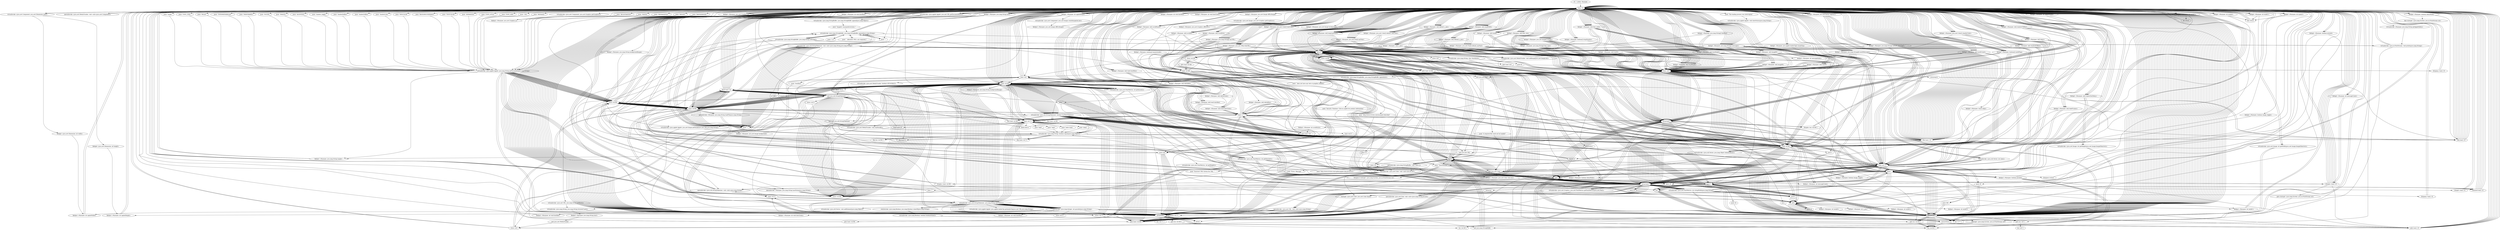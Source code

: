digraph "" {
    "r0 := @this: Marquee"
    "load.r r0"
    "r0 := @this: Marquee"->"load.r r0";
    "load.r r0"->"load.r r0";
    "virtualinvoke <java.applet.Applet: java.net.URL getDocumentBase()>"
    "load.r r0"->"virtualinvoke <java.applet.Applet: java.net.URL getDocumentBase()>";
    "virtualinvoke <java.net.URL: java.lang.String getHost()>"
    "virtualinvoke <java.applet.Applet: java.net.URL getDocumentBase()>"->"virtualinvoke <java.net.URL: java.lang.String getHost()>";
    "virtualinvoke <java.lang.String: java.lang.String toLowerCase()>"
    "virtualinvoke <java.net.URL: java.lang.String getHost()>"->"virtualinvoke <java.lang.String: java.lang.String toLowerCase()>";
    "fieldput <Marquee: java.lang.String host>"
    "virtualinvoke <java.lang.String: java.lang.String toLowerCase()>"->"fieldput <Marquee: java.lang.String host>";
    "new java.awt.MediaTracker"
    "fieldput <Marquee: java.lang.String host>"->"new java.awt.MediaTracker";
    "store.r $r5"
    "new java.awt.MediaTracker"->"store.r $r5";
    "load.r $r5"
    "store.r $r5"->"load.r $r5";
    "load.r $r5"->"load.r r0";
    "specialinvoke <java.awt.MediaTracker: void <init>(java.awt.Component)>"
    "load.r r0"->"specialinvoke <java.awt.MediaTracker: void <init>(java.awt.Component)>";
    "specialinvoke <java.awt.MediaTracker: void <init>(java.awt.Component)>"->"load.r r0";
    "load.r r0"->"load.r r0";
    "virtualinvoke <java.awt.Component: java.awt.Dimension size()>"
    "load.r r0"->"virtualinvoke <java.awt.Component: java.awt.Dimension size()>";
    "fieldget <java.awt.Dimension: int width>"
    "virtualinvoke <java.awt.Component: java.awt.Dimension size()>"->"fieldget <java.awt.Dimension: int width>";
    "fieldput <Marquee: int appletWidth>"
    "fieldget <java.awt.Dimension: int width>"->"fieldput <Marquee: int appletWidth>";
    "fieldput <Marquee: int appletWidth>"->"load.r r0";
    "load.r r0"->"load.r r0";
    "load.r r0"->"virtualinvoke <java.awt.Component: java.awt.Dimension size()>";
    "fieldget <java.awt.Dimension: int height>"
    "virtualinvoke <java.awt.Component: java.awt.Dimension size()>"->"fieldget <java.awt.Dimension: int height>";
    "fieldput <Marquee: int appletHeight>"
    "fieldget <java.awt.Dimension: int height>"->"fieldput <Marquee: int appletHeight>";
    "fieldput <Marquee: int appletHeight>"->"load.r r0";
    "fieldget <Marquee: int appletWidth>"
    "load.r r0"->"fieldget <Marquee: int appletWidth>";
    "ifne load.r r0"
    "fieldget <Marquee: int appletWidth>"->"ifne load.r r0";
    "ifne load.r r0"->"load.r r0";
    "push \"WIDTH\""
    "load.r r0"->"push \"WIDTH\"";
    "virtualinvoke <java.applet.Applet: java.lang.String getParameter(java.lang.String)>"
    "push \"WIDTH\""->"virtualinvoke <java.applet.Applet: java.lang.String getParameter(java.lang.String)>";
    "store.r $r169"
    "virtualinvoke <java.applet.Applet: java.lang.String getParameter(java.lang.String)>"->"store.r $r169";
    "load.r $r169"
    "store.r $r169"->"load.r $r169";
    "ifnull load.r r0"
    "load.r $r169"->"ifnull load.r r0";
    "ifnull load.r r0"->"load.r r0";
    "load.r r0"->"load.r $r169";
    "staticinvoke <java.lang.Integer: int parseInt(java.lang.String)>"
    "load.r $r169"->"staticinvoke <java.lang.Integer: int parseInt(java.lang.String)>";
    "staticinvoke <java.lang.Integer: int parseInt(java.lang.String)>"->"fieldput <Marquee: int appletWidth>";
    "fieldput <Marquee: int appletWidth>"->"load.r r0";
    "fieldget <Marquee: int appletHeight>"
    "load.r r0"->"fieldget <Marquee: int appletHeight>";
    "fieldget <Marquee: int appletHeight>"->"ifne load.r r0";
    "ifne load.r r0"->"load.r r0";
    "push \"HEIGHT\""
    "load.r r0"->"push \"HEIGHT\"";
    "push \"HEIGHT\""->"virtualinvoke <java.applet.Applet: java.lang.String getParameter(java.lang.String)>";
    "virtualinvoke <java.applet.Applet: java.lang.String getParameter(java.lang.String)>"->"store.r $r169";
    "store.r $r169"->"load.r $r169";
    "load.r $r169"->"ifnull load.r r0";
    "ifnull load.r r0"->"load.r r0";
    "load.r r0"->"load.r $r169";
    "load.r $r169"->"staticinvoke <java.lang.Integer: int parseInt(java.lang.String)>";
    "staticinvoke <java.lang.Integer: int parseInt(java.lang.String)>"->"fieldput <Marquee: int appletHeight>";
    "fieldput <Marquee: int appletHeight>"->"load.r r0";
    "load.r r0"->"load.r r0";
    "virtualinvoke <java.awt.Component: java.awt.Graphics getGraphics()>"
    "load.r r0"->"virtualinvoke <java.awt.Component: java.awt.Graphics getGraphics()>";
    "fieldput <Marquee: java.awt.Graphics g>"
    "virtualinvoke <java.awt.Component: java.awt.Graphics getGraphics()>"->"fieldput <Marquee: java.awt.Graphics g>";
    "fieldput <Marquee: java.awt.Graphics g>"->"load.r r0";
    "load.r r0"->"load.r r0";
    "load.r r0"->"load.r r0";
    "load.r r0"->"fieldget <Marquee: int appletWidth>";
    "fieldget <Marquee: int appletWidth>"->"load.r r0";
    "load.r r0"->"fieldget <Marquee: int appletHeight>";
    "virtualinvoke <java.awt.Component: java.awt.Image createImage(int,int)>"
    "fieldget <Marquee: int appletHeight>"->"virtualinvoke <java.awt.Component: java.awt.Image createImage(int,int)>";
    "fieldput <Marquee: java.awt.Image offScrImage>"
    "virtualinvoke <java.awt.Component: java.awt.Image createImage(int,int)>"->"fieldput <Marquee: java.awt.Image offScrImage>";
    "fieldput <Marquee: java.awt.Image offScrImage>"->"load.r r0";
    "load.r r0"->"load.r r0";
    "fieldget <Marquee: java.awt.Image offScrImage>"
    "load.r r0"->"fieldget <Marquee: java.awt.Image offScrImage>";
    "virtualinvoke <java.awt.Image: java.awt.Graphics getGraphics()>"
    "fieldget <Marquee: java.awt.Image offScrImage>"->"virtualinvoke <java.awt.Image: java.awt.Graphics getGraphics()>";
    "fieldput <Marquee: java.awt.Graphics offScrGC>"
    "virtualinvoke <java.awt.Image: java.awt.Graphics getGraphics()>"->"fieldput <Marquee: java.awt.Graphics offScrGC>";
    "fieldput <Marquee: java.awt.Graphics offScrGC>"->"load.r r0";
    "push \"REGISTRATION\""
    "load.r r0"->"push \"REGISTRATION\"";
    "push \"REGISTRATION\""->"virtualinvoke <java.applet.Applet: java.lang.String getParameter(java.lang.String)>";
    "store.r $r290"
    "virtualinvoke <java.applet.Applet: java.lang.String getParameter(java.lang.String)>"->"store.r $r290";
    "load.r $r290"
    "store.r $r290"->"load.r $r290";
    "load.r $r290"->"ifnull load.r r0";
    "ifnull load.r r0"->"load.r r0";
    "push 0"
    "load.r r0"->"push 0";
    "fieldput <Marquee: boolean demoMode>"
    "push 0"->"fieldput <Marquee: boolean demoMode>";
    "new java.util.StringTokenizer"
    "fieldput <Marquee: boolean demoMode>"->"new java.util.StringTokenizer";
    "new java.util.StringTokenizer"->"store.r $r169";
    "store.r $r169"->"load.r $r169";
    "load.r $r169"->"load.r r0";
    "load.r r0"->"load.r $r290";
    "specialinvoke <Marquee: java.lang.String loadFile(java.lang.String)>"
    "load.r $r290"->"specialinvoke <Marquee: java.lang.String loadFile(java.lang.String)>";
    "push \";\""
    "specialinvoke <Marquee: java.lang.String loadFile(java.lang.String)>"->"push \";\"";
    "specialinvoke <java.util.StringTokenizer: void <init>(java.lang.String,java.lang.String)>"
    "push \";\""->"specialinvoke <java.util.StringTokenizer: void <init>(java.lang.String,java.lang.String)>";
    "goto load.r $r169"
    "specialinvoke <java.util.StringTokenizer: void <init>(java.lang.String,java.lang.String)>"->"goto load.r $r169";
    "goto load.r $r169"->"load.r $r169";
    "virtualinvoke <java.util.StringTokenizer: boolean hasMoreTokens()>"
    "load.r $r169"->"virtualinvoke <java.util.StringTokenizer: boolean hasMoreTokens()>";
    "virtualinvoke <java.util.StringTokenizer: boolean hasMoreTokens()>"->"ifne load.r r0";
    "goto load.r r0"
    "ifne load.r r0"->"goto load.r r0";
    "goto load.r r0"->"load.r r0";
    "fieldget <Marquee: boolean demoMode>"
    "load.r r0"->"fieldget <Marquee: boolean demoMode>";
    "ifne staticget <java.lang.System: java.io.PrintStream out>"
    "fieldget <Marquee: boolean demoMode>"->"ifne staticget <java.lang.System: java.io.PrintStream out>";
    "ifne staticget <java.lang.System: java.io.PrintStream out>"->"load.r r0";
    "push 1"
    "load.r r0"->"push 1";
    "fieldput <Marquee: boolean pirated>"
    "push 1"->"fieldput <Marquee: boolean pirated>";
    "fieldput <Marquee: boolean pirated>"->"load.r r0";
    "load.r r0"->"load.r r0";
    "fieldget <Marquee: java.lang.String host>"
    "load.r r0"->"fieldget <Marquee: java.lang.String host>";
    "specialinvoke <Marquee: java.lang.String hashValue(java.lang.String)>"
    "fieldget <Marquee: java.lang.String host>"->"specialinvoke <Marquee: java.lang.String hashValue(java.lang.String)>";
    "specialinvoke <Marquee: java.lang.String hashValue(java.lang.String)>"->"store.r $r169";
    "store.r $r169"->"load.r r0";
    "load.r r0"->"fieldget <Marquee: java.lang.String host>";
    "push \"\""
    "fieldget <Marquee: java.lang.String host>"->"push \"\"";
    "virtualinvoke <java.lang.String: boolean equals(java.lang.Object)>"
    "push \"\""->"virtualinvoke <java.lang.String: boolean equals(java.lang.Object)>";
    "virtualinvoke <java.lang.String: boolean equals(java.lang.Object)>"->"ifne load.r r0";
    "ifne load.r r0"->"load.r r0";
    "load.r r0"->"fieldget <Marquee: java.lang.String host>";
    "push \"localhost\""
    "fieldget <Marquee: java.lang.String host>"->"push \"localhost\"";
    "push \"localhost\""->"virtualinvoke <java.lang.String: boolean equals(java.lang.Object)>";
    "virtualinvoke <java.lang.String: boolean equals(java.lang.Object)>"->"ifne load.r r0";
    "ifne load.r r0"->"load.r r0";
    "load.r r0"->"fieldget <Marquee: java.lang.String host>";
    "push \"127.0.0.1\""
    "fieldget <Marquee: java.lang.String host>"->"push \"127.0.0.1\"";
    "push \"127.0.0.1\""->"virtualinvoke <java.lang.String: boolean equals(java.lang.Object)>";
    "ifeq push 0"
    "virtualinvoke <java.lang.String: boolean equals(java.lang.Object)>"->"ifeq push 0";
    "ifeq push 0"->"load.r r0";
    "load.r r0"->"push 0";
    "push 0"->"fieldput <Marquee: boolean pirated>";
    "fieldput <Marquee: boolean pirated>"->"goto load.r r0";
    "goto load.r r0"->"load.r r0";
    "fieldget <Marquee: boolean pirated>"
    "load.r r0"->"fieldget <Marquee: boolean pirated>";
    "fieldget <Marquee: boolean pirated>"->"push 1";
    "ifcmpne.b staticget <java.lang.System: java.io.PrintStream out>"
    "push 1"->"ifcmpne.b staticget <java.lang.System: java.io.PrintStream out>";
    "ifcmpne.b staticget <java.lang.System: java.io.PrintStream out>"->"new java.util.StringTokenizer";
    "new java.util.StringTokenizer"->"store.r $r169";
    "store.r $r169"->"load.r $r169";
    "load.r $r169"->"load.r r0";
    "load.r r0"->"fieldget <Marquee: java.lang.String host>";
    "push \".\""
    "fieldget <Marquee: java.lang.String host>"->"push \".\"";
    "push \".\""->"specialinvoke <java.util.StringTokenizer: void <init>(java.lang.String,java.lang.String)>";
    "specialinvoke <java.util.StringTokenizer: void <init>(java.lang.String,java.lang.String)>"->"push 0";
    "store.i $r290"
    "push 0"->"store.i $r290";
    "store.i $r290"->"goto load.r $r169";
    "goto load.r $r169"->"load.r $r169";
    "load.r $r169"->"virtualinvoke <java.util.StringTokenizer: boolean hasMoreTokens()>";
    "virtualinvoke <java.util.StringTokenizer: boolean hasMoreTokens()>"->"ifne load.r r0";
    "load.i $r290"
    "ifne load.r r0"->"load.i $r290";
    "push 2"
    "load.i $r290"->"push 2";
    "ifcmplt.i load.r r0"
    "push 2"->"ifcmplt.i load.r r0";
    "ifcmplt.i load.r r0"->"load.r r0";
    "new java.lang.StringBuffer"
    "load.r r0"->"new java.lang.StringBuffer";
    "dup1.r"
    "new java.lang.StringBuffer"->"dup1.r";
    "specialinvoke <java.lang.StringBuffer: void <init>()>"
    "dup1.r"->"specialinvoke <java.lang.StringBuffer: void <init>()>";
    "specialinvoke <java.lang.StringBuffer: void <init>()>"->"load.r r0";
    "fieldget <Marquee: java.lang.String[] theHost>"
    "load.r r0"->"fieldget <Marquee: java.lang.String[] theHost>";
    "fieldget <Marquee: java.lang.String[] theHost>"->"load.i $r290";
    "load.i $r290"->"push 2";
    "sub.i"
    "push 2"->"sub.i";
    "arrayread.r"
    "sub.i"->"arrayread.r";
    "virtualinvoke <java.lang.StringBuffer: java.lang.StringBuffer append(java.lang.String)>"
    "arrayread.r"->"virtualinvoke <java.lang.StringBuffer: java.lang.StringBuffer append(java.lang.String)>";
    "virtualinvoke <java.lang.StringBuffer: java.lang.StringBuffer append(java.lang.String)>"->"push \".\"";
    "push \".\""->"virtualinvoke <java.lang.StringBuffer: java.lang.StringBuffer append(java.lang.String)>";
    "virtualinvoke <java.lang.StringBuffer: java.lang.StringBuffer append(java.lang.String)>"->"load.r r0";
    "load.r r0"->"fieldget <Marquee: java.lang.String[] theHost>";
    "fieldget <Marquee: java.lang.String[] theHost>"->"load.i $r290";
    "load.i $r290"->"push 1";
    "push 1"->"sub.i";
    "sub.i"->"arrayread.r";
    "arrayread.r"->"virtualinvoke <java.lang.StringBuffer: java.lang.StringBuffer append(java.lang.String)>";
    "virtualinvoke <java.lang.StringBuffer: java.lang.String toString()>"
    "virtualinvoke <java.lang.StringBuffer: java.lang.StringBuffer append(java.lang.String)>"->"virtualinvoke <java.lang.StringBuffer: java.lang.String toString()>";
    "virtualinvoke <java.lang.StringBuffer: java.lang.String toString()>"->"specialinvoke <Marquee: java.lang.String hashValue(java.lang.String)>";
    "specialinvoke <Marquee: java.lang.String hashValue(java.lang.String)>"->"store.r $r169";
    "store.r $r169"->"push 0";
    "push 0"->"store.i $r290";
    "goto load.i $r290"
    "store.i $r290"->"goto load.i $r290";
    "goto load.i $r290"->"load.i $r290";
    "load.i $r290"->"load.r r0";
    "fieldget <Marquee: java.util.Vector regEntry>"
    "load.r r0"->"fieldget <Marquee: java.util.Vector regEntry>";
    "virtualinvoke <java.util.Vector: int size()>"
    "fieldget <Marquee: java.util.Vector regEntry>"->"virtualinvoke <java.util.Vector: int size()>";
    "virtualinvoke <java.util.Vector: int size()>"->"push 1";
    "push 1"->"sub.i";
    "ifcmple.i load.r r0"
    "sub.i"->"ifcmple.i load.r r0";
    "goto staticget <java.lang.System: java.io.PrintStream out>"
    "ifcmple.i load.r r0"->"goto staticget <java.lang.System: java.io.PrintStream out>";
    "staticget <java.lang.System: java.io.PrintStream out>"
    "goto staticget <java.lang.System: java.io.PrintStream out>"->"staticget <java.lang.System: java.io.PrintStream out>";
    "staticget <java.lang.System: java.io.PrintStream out>"->"load.r r0";
    "virtualinvoke <Marquee: java.lang.String getAppletInfo()>"
    "load.r r0"->"virtualinvoke <Marquee: java.lang.String getAppletInfo()>";
    "virtualinvoke <java.io.PrintStream: void println(java.lang.String)>"
    "virtualinvoke <Marquee: java.lang.String getAppletInfo()>"->"virtualinvoke <java.io.PrintStream: void println(java.lang.String)>";
    "virtualinvoke <java.io.PrintStream: void println(java.lang.String)>"->"load.r r0";
    "load.r r0"->"fieldget <Marquee: boolean pirated>";
    "ifeq load.r r0"
    "fieldget <Marquee: boolean pirated>"->"ifeq load.r r0";
    "ifeq load.r r0"->"load.r r0";
    "fieldget <Marquee: java.lang.String[] messages>"
    "load.r r0"->"fieldget <Marquee: java.lang.String[] messages>";
    "fieldget <Marquee: java.lang.String[] messages>"->"push 0";
    "push \"Security Violation! Click on applet for product information.\""
    "push 0"->"push \"Security Violation! Click on applet for product information.\"";
    "arraywrite.r"
    "push \"Security Violation! Click on applet for product information.\""->"arraywrite.r";
    "arraywrite.r"->"load.r r0";
    "load.r r0"->"push 0";
    "fieldput <Marquee: int messageCount>"
    "push 0"->"fieldput <Marquee: int messageCount>";
    "fieldput <Marquee: int messageCount>"->"load.r r0";
    "load.r r0"->"push 0";
    "fieldput <Marquee: int messageIndex>"
    "push 0"->"fieldput <Marquee: int messageIndex>";
    "fieldput <Marquee: int messageIndex>"->"load.r r0";
    "new java.awt.Color"
    "load.r r0"->"new java.awt.Color";
    "new java.awt.Color"->"dup1.r";
    "dup1.r"->"push 0";
    "push 0"->"push 0";
    "push 255"
    "push 0"->"push 255";
    "specialinvoke <java.awt.Color: void <init>(int,int,int)>"
    "push 255"->"specialinvoke <java.awt.Color: void <init>(int,int,int)>";
    "fieldput <Marquee: java.awt.Color winColor>"
    "specialinvoke <java.awt.Color: void <init>(int,int,int)>"->"fieldput <Marquee: java.awt.Color winColor>";
    "fieldput <Marquee: java.awt.Color winColor>"->"load.r r0";
    "fieldget <Marquee: java.awt.Color[] textColor>"
    "load.r r0"->"fieldget <Marquee: java.awt.Color[] textColor>";
    "fieldget <Marquee: java.awt.Color[] textColor>"->"push 0";
    "push 0"->"new java.awt.Color";
    "new java.awt.Color"->"dup1.r";
    "dup1.r"->"push 255";
    "push 255"->"push 255";
    "push 255"->"push 0";
    "push 0"->"specialinvoke <java.awt.Color: void <init>(int,int,int)>";
    "specialinvoke <java.awt.Color: void <init>(int,int,int)>"->"arraywrite.r";
    "arraywrite.r"->"load.r r0";
    "fieldget <Marquee: java.awt.Color[] default_textColor>"
    "load.r r0"->"fieldget <Marquee: java.awt.Color[] default_textColor>";
    "fieldget <Marquee: java.awt.Color[] default_textColor>"->"push 0";
    "push 0"->"load.r r0";
    "load.r r0"->"fieldget <Marquee: java.awt.Color[] textColor>";
    "fieldget <Marquee: java.awt.Color[] textColor>"->"push 0";
    "push 0"->"arrayread.r";
    "arrayread.r"->"arraywrite.r";
    "arraywrite.r"->"load.r r0";
    "fieldget <Marquee: boolean[] dropShadow>"
    "load.r r0"->"fieldget <Marquee: boolean[] dropShadow>";
    "fieldget <Marquee: boolean[] dropShadow>"->"push 0";
    "push 0"->"push 1";
    "arraywrite.b"
    "push 1"->"arraywrite.b";
    "arraywrite.b"->"load.r r0";
    "fieldget <Marquee: int[] shadowXOffset>"
    "load.r r0"->"fieldget <Marquee: int[] shadowXOffset>";
    "fieldget <Marquee: int[] shadowXOffset>"->"push 0";
    "push 0"->"push 2";
    "arraywrite.i"
    "push 2"->"arraywrite.i";
    "arraywrite.i"->"load.r r0";
    "fieldget <Marquee: int[] shadowYOffset>"
    "load.r r0"->"fieldget <Marquee: int[] shadowYOffset>";
    "fieldget <Marquee: int[] shadowYOffset>"->"push 0";
    "push 0"->"push 2";
    "push 2"->"arraywrite.i";
    "arraywrite.i"->"load.r r0";
    "fieldget <Marquee: java.awt.Color[] shadowColor>"
    "load.r r0"->"fieldget <Marquee: java.awt.Color[] shadowColor>";
    "fieldget <Marquee: java.awt.Color[] shadowColor>"->"push 0";
    "staticget <java.awt.Color: java.awt.Color black>"
    "push 0"->"staticget <java.awt.Color: java.awt.Color black>";
    "staticget <java.awt.Color: java.awt.Color black>"->"arraywrite.r";
    "arraywrite.r"->"load.r r0";
    "fieldget <Marquee: int[] mode>"
    "load.r r0"->"fieldget <Marquee: int[] mode>";
    "fieldget <Marquee: int[] mode>"->"push 0";
    "push 0"->"push 1";
    "push 1"->"arraywrite.i";
    "arraywrite.i"->"load.r r0";
    "load.r r0"->"push 1";
    "fieldput <Marquee: int mode1>"
    "push 1"->"fieldput <Marquee: int mode1>";
    "fieldput <Marquee: int mode1>"->"load.r r0";
    "fieldget <Marquee: int[] delay>"
    "load.r r0"->"fieldget <Marquee: int[] delay>";
    "fieldget <Marquee: int[] delay>"->"push 0";
    "push 20"
    "push 0"->"push 20";
    "push 20"->"arraywrite.i";
    "arraywrite.i"->"load.r r0";
    "fieldget <Marquee: java.applet.AudioClip[] soundClip>"
    "load.r r0"->"fieldget <Marquee: java.applet.AudioClip[] soundClip>";
    "fieldget <Marquee: java.applet.AudioClip[] soundClip>"->"push 0";
    "push null"
    "push 0"->"push null";
    "push null"->"arraywrite.r";
    "arraywrite.r"->"load.r r0";
    "fieldget <Marquee: java.awt.Image[] images>"
    "load.r r0"->"fieldget <Marquee: java.awt.Image[] images>";
    "fieldget <Marquee: java.awt.Image[] images>"->"push 0";
    "push 0"->"push null";
    "push null"->"arraywrite.r";
    "arraywrite.r"->"load.r r0";
    "fieldget <Marquee: java.lang.String[] default_messages>"
    "load.r r0"->"fieldget <Marquee: java.lang.String[] default_messages>";
    "fieldget <Marquee: java.lang.String[] default_messages>"->"push 0";
    "push 0"->"push \"\"";
    "push \"\""->"arraywrite.r";
    "arraywrite.r"->"load.r r0";
    "fieldget <Marquee: java.lang.String[] font_type>"
    "load.r r0"->"fieldget <Marquee: java.lang.String[] font_type>";
    "fieldget <Marquee: java.lang.String[] font_type>"->"push 0";
    "push \"TimesRoman\""
    "push 0"->"push \"TimesRoman\"";
    "push \"TimesRoman\""->"arraywrite.r";
    "arraywrite.r"->"load.r r0";
    "fieldget <Marquee: int[] font_style>"
    "load.r r0"->"fieldget <Marquee: int[] font_style>";
    "fieldget <Marquee: int[] font_style>"->"push 0";
    "push 0"->"push 1";
    "push 1"->"arraywrite.i";
    "arraywrite.i"->"load.r r0";
    "fieldget <Marquee: int[] font_size>"
    "load.r r0"->"fieldget <Marquee: int[] font_size>";
    "fieldget <Marquee: int[] font_size>"->"push 0";
    "push 18"
    "push 0"->"push 18";
    "push 18"->"arraywrite.i";
    "arraywrite.i"->"load.r r0";
    "fieldget <Marquee: java.awt.Font[] myFont>"
    "load.r r0"->"fieldget <Marquee: java.awt.Font[] myFont>";
    "fieldget <Marquee: java.awt.Font[] myFont>"->"push 0";
    "new java.awt.Font"
    "push 0"->"new java.awt.Font";
    "new java.awt.Font"->"dup1.r";
    "dup1.r"->"push \"TimesRoman\"";
    "push \"TimesRoman\""->"load.r r0";
    "load.r r0"->"fieldget <Marquee: int[] font_style>";
    "fieldget <Marquee: int[] font_style>"->"push 0";
    "arrayread.i"
    "push 0"->"arrayread.i";
    "arrayread.i"->"load.r r0";
    "load.r r0"->"fieldget <Marquee: int[] font_size>";
    "fieldget <Marquee: int[] font_size>"->"push 0";
    "push 0"->"arrayread.i";
    "specialinvoke <java.awt.Font: void <init>(java.lang.String,int,int)>"
    "arrayread.i"->"specialinvoke <java.awt.Font: void <init>(java.lang.String,int,int)>";
    "specialinvoke <java.awt.Font: void <init>(java.lang.String,int,int)>"->"arraywrite.r";
    "arraywrite.r"->"load.r r0";
    "fieldget <Marquee: java.awt.Font[] default_myFont>"
    "load.r r0"->"fieldget <Marquee: java.awt.Font[] default_myFont>";
    "fieldget <Marquee: java.awt.Font[] default_myFont>"->"push 0";
    "push 0"->"load.r r0";
    "load.r r0"->"fieldget <Marquee: java.awt.Font[] myFont>";
    "fieldget <Marquee: java.awt.Font[] myFont>"->"push 0";
    "push 0"->"arrayread.r";
    "arrayread.r"->"arraywrite.r";
    "arraywrite.r"->"load.r r0";
    "fieldget <Marquee: java.awt.Graphics g>"
    "load.r r0"->"fieldget <Marquee: java.awt.Graphics g>";
    "fieldget <Marquee: java.awt.Graphics g>"->"load.r r0";
    "load.r r0"->"fieldget <Marquee: java.awt.Font[] myFont>";
    "fieldget <Marquee: java.awt.Font[] myFont>"->"push 0";
    "push 0"->"arrayread.r";
    "virtualinvoke <java.awt.Graphics: java.awt.FontMetrics getFontMetrics(java.awt.Font)>"
    "arrayread.r"->"virtualinvoke <java.awt.Graphics: java.awt.FontMetrics getFontMetrics(java.awt.Font)>";
    "virtualinvoke <java.awt.Graphics: java.awt.FontMetrics getFontMetrics(java.awt.Font)>"->"store.r $r5";
    "store.r $r5"->"load.r r0";
    "fieldget <Marquee: int[] msgWidth>"
    "load.r r0"->"fieldget <Marquee: int[] msgWidth>";
    "fieldget <Marquee: int[] msgWidth>"->"push 0";
    "push 0"->"load.r $r5";
    "load.r $r5"->"load.r r0";
    "load.r r0"->"fieldget <Marquee: java.lang.String[] messages>";
    "fieldget <Marquee: java.lang.String[] messages>"->"push 0";
    "push 0"->"arrayread.r";
    "virtualinvoke <java.awt.FontMetrics: int stringWidth(java.lang.String)>"
    "arrayread.r"->"virtualinvoke <java.awt.FontMetrics: int stringWidth(java.lang.String)>";
    "push 4"
    "virtualinvoke <java.awt.FontMetrics: int stringWidth(java.lang.String)>"->"push 4";
    "add.i"
    "push 4"->"add.i";
    "add.i"->"arraywrite.i";
    "arraywrite.i"->"load.r r0";
    "fieldget <Marquee: int[] longLineWidth>"
    "load.r r0"->"fieldget <Marquee: int[] longLineWidth>";
    "fieldget <Marquee: int[] longLineWidth>"->"push 0";
    "push 0"->"load.r r0";
    "load.r r0"->"fieldget <Marquee: int[] msgWidth>";
    "fieldget <Marquee: int[] msgWidth>"->"push 0";
    "push 0"->"arrayread.i";
    "arrayread.i"->"arraywrite.i";
    "arraywrite.i"->"load.r r0";
    "fieldget <Marquee: int[] scrollIn>"
    "load.r r0"->"fieldget <Marquee: int[] scrollIn>";
    "fieldget <Marquee: int[] scrollIn>"->"push 0";
    "push 0"->"push 1";
    "push 1"->"arraywrite.i";
    "arraywrite.i"->"load.r r0";
    "fieldget <Marquee: int[] scrollPause>"
    "load.r r0"->"fieldget <Marquee: int[] scrollPause>";
    "fieldget <Marquee: int[] scrollPause>"->"push 0";
    "push 0"->"push 0";
    "push 0"->"arraywrite.i";
    "arraywrite.i"->"load.r r0";
    "fieldget <Marquee: int[] scrollOut>"
    "load.r r0"->"fieldget <Marquee: int[] scrollOut>";
    "fieldget <Marquee: int[] scrollOut>"->"push 0";
    "push 0"->"push 1";
    "push 1"->"arraywrite.i";
    "arraywrite.i"->"load.r r0";
    "fieldget <Marquee: int[] default_x_pos>"
    "load.r r0"->"fieldget <Marquee: int[] default_x_pos>";
    "fieldget <Marquee: int[] default_x_pos>"->"push 0";
    "push 0"->"load.r r0";
    "load.r r0"->"fieldget <Marquee: int appletWidth>";
    "fieldget <Marquee: int appletWidth>"->"load.r r0";
    "load.r r0"->"fieldget <Marquee: int[] msgWidth>";
    "fieldget <Marquee: int[] msgWidth>"->"push 0";
    "push 0"->"arrayread.i";
    "arrayread.i"->"sub.i";
    "sub.i"->"push 2";
    "div.i"
    "push 2"->"div.i";
    "div.i"->"arraywrite.i";
    "arraywrite.i"->"load.r r0";
    "load.r r0"->"load.r r0";
    "load.r r0"->"fieldget <Marquee: int appletWidth>";
    "push 50"
    "fieldget <Marquee: int appletWidth>"->"push 50";
    "push 50"->"add.i";
    "fieldput <Marquee: int x_pos>"
    "add.i"->"fieldput <Marquee: int x_pos>";
    "fieldput <Marquee: int x_pos>"->"load.r r0";
    "fieldget <Marquee: int[] y_pos>"
    "load.r r0"->"fieldget <Marquee: int[] y_pos>";
    "fieldget <Marquee: int[] y_pos>"->"push 0";
    "push 0"->"load.r r0";
    "load.r r0"->"fieldget <Marquee: int appletHeight>";
    "fieldget <Marquee: int appletHeight>"->"load.r $r5";
    "virtualinvoke <java.awt.FontMetrics: int getAscent()>"
    "load.r $r5"->"virtualinvoke <java.awt.FontMetrics: int getAscent()>";
    "virtualinvoke <java.awt.FontMetrics: int getAscent()>"->"sub.i";
    "sub.i"->"load.r $r5";
    "virtualinvoke <java.awt.FontMetrics: int getDescent()>"
    "load.r $r5"->"virtualinvoke <java.awt.FontMetrics: int getDescent()>";
    "virtualinvoke <java.awt.FontMetrics: int getDescent()>"->"sub.i";
    "sub.i"->"push 2";
    "push 2"->"div.i";
    "div.i"->"load.r $r5";
    "load.r $r5"->"virtualinvoke <java.awt.FontMetrics: int getAscent()>";
    "virtualinvoke <java.awt.FontMetrics: int getAscent()>"->"add.i";
    "add.i"->"arraywrite.i";
    "arraywrite.i"->"load.r r0";
    "fieldget <Marquee: int[] default_y_pos>"
    "load.r r0"->"fieldget <Marquee: int[] default_y_pos>";
    "fieldget <Marquee: int[] default_y_pos>"->"push 0";
    "push 0"->"load.r r0";
    "load.r r0"->"fieldget <Marquee: int[] y_pos>";
    "fieldget <Marquee: int[] y_pos>"->"push 0";
    "push 0"->"arrayread.i";
    "arrayread.i"->"arraywrite.i";
    "arraywrite.i"->"load.r r0";
    "load.r r0"->"push null";
    "fieldput <Marquee: java.lang.String target>"
    "push null"->"fieldput <Marquee: java.lang.String target>";
    "fieldput <Marquee: java.lang.String target>"->"load.r r0";
    "fieldget <Marquee: java.lang.String[] myURL>"
    "load.r r0"->"fieldget <Marquee: java.lang.String[] myURL>";
    "fieldget <Marquee: java.lang.String[] myURL>"->"push 0";
    "push \"http://www.triview.com/marquee-link.html\""
    "push 0"->"push \"http://www.triview.com/marquee-link.html\"";
    "push \"http://www.triview.com/marquee-link.html\""->"arraywrite.r";
    "arraywrite.r"->"load.r r0";
    "fieldget <Marquee: java.net.URL[] theURL>"
    "load.r r0"->"fieldget <Marquee: java.net.URL[] theURL>";
    "fieldget <Marquee: java.net.URL[] theURL>"->"push 0";
    "new java.net.URL"
    "push 0"->"new java.net.URL";
    "new java.net.URL"->"dup1.r";
    "dup1.r"->"load.r r0";
    "load.r r0"->"fieldget <Marquee: java.lang.String[] myURL>";
    "fieldget <Marquee: java.lang.String[] myURL>"->"push 0";
    "push 0"->"arrayread.r";
    "specialinvoke <java.net.URL: void <init>(java.lang.String)>"
    "arrayread.r"->"specialinvoke <java.net.URL: void <init>(java.lang.String)>";
    "specialinvoke <java.net.URL: void <init>(java.lang.String)>"->"arraywrite.r";
    "return"
    "arraywrite.r"->"return";
    "specialinvoke <java.net.URL: void <init>(java.lang.String)>"->"store.r $r5";
    "store.r $r5"->"load.r r0";
    "load.r r0"->"fieldget <Marquee: java.net.URL[] theURL>";
    "fieldget <Marquee: java.net.URL[] theURL>"->"push 0";
    "push 0"->"push null";
    "push null"->"arraywrite.r";
    "arraywrite.r"->"return";
    "ifeq load.r r0"->"load.r r0";
    "push \"MESSAGEFILE\""
    "load.r r0"->"push \"MESSAGEFILE\"";
    "push \"MESSAGEFILE\""->"virtualinvoke <java.applet.Applet: java.lang.String getParameter(java.lang.String)>";
    "virtualinvoke <java.applet.Applet: java.lang.String getParameter(java.lang.String)>"->"store.r $r290";
    "store.r $r290"->"load.r $r290";
    "load.r $r290"->"ifnull load.r r0";
    "ifnull load.r r0"->"new java.util.StringTokenizer";
    "new java.util.StringTokenizer"->"store.r $r169";
    "store.r $r169"->"load.r $r169";
    "load.r $r169"->"load.r r0";
    "load.r r0"->"load.r $r290";
    "load.r $r290"->"specialinvoke <Marquee: java.lang.String loadFile(java.lang.String)>";
    "specialinvoke <Marquee: java.lang.String loadFile(java.lang.String)>"->"push \";\"";
    "push \";\""->"specialinvoke <java.util.StringTokenizer: void <init>(java.lang.String,java.lang.String)>";
    "specialinvoke <java.util.StringTokenizer: void <init>(java.lang.String,java.lang.String)>"->"push 0";
    "store.i $r171"
    "push 0"->"store.i $r171";
    "store.i $r171"->"goto load.r $r169";
    "goto load.r $r169"->"load.r $r169";
    "load.r $r169"->"virtualinvoke <java.util.StringTokenizer: boolean hasMoreTokens()>";
    "virtualinvoke <java.util.StringTokenizer: boolean hasMoreTokens()>"->"ifne load.r r0";
    "ifne load.r r0"->"load.r r0";
    "load.i $r171"
    "load.r r0"->"load.i $r171";
    "load.i $r171"->"push 1";
    "push 1"->"sub.i";
    "sub.i"->"fieldput <Marquee: int messageCount>";
    "fieldput <Marquee: int messageCount>"->"goto load.r r0";
    "goto load.r r0"->"load.r r0";
    "load.r r0"->"fieldget <Marquee: boolean demoMode>";
    "fieldget <Marquee: boolean demoMode>"->"ifeq load.r r0";
    "ifeq load.r r0"->"push 0";
    "store.i $r169"
    "push 0"->"store.i $r169";
    "goto load.i $r169"
    "store.i $r169"->"goto load.i $r169";
    "load.i $r169"
    "goto load.i $r169"->"load.i $r169";
    "push 19"
    "load.i $r169"->"push 19";
    "push 19"->"ifcmple.i load.r r0";
    "ifcmple.i load.r r0"->"goto load.r r0";
    "goto load.r r0"->"load.r r0";
    "load.r r0"->"load.r r0";
    "push \"target\""
    "load.r r0"->"push \"target\"";
    "push \"target\""->"virtualinvoke <java.applet.Applet: java.lang.String getParameter(java.lang.String)>";
    "virtualinvoke <java.applet.Applet: java.lang.String getParameter(java.lang.String)>"->"fieldput <Marquee: java.lang.String target>";
    "fieldput <Marquee: java.lang.String target>"->"load.r r0";
    "push \"FONT_TYPE\""
    "load.r r0"->"push \"FONT_TYPE\"";
    "push \"FONT_TYPE\""->"virtualinvoke <java.applet.Applet: java.lang.String getParameter(java.lang.String)>";
    "virtualinvoke <java.applet.Applet: java.lang.String getParameter(java.lang.String)>"->"store.r $r290";
    "store.r $r290"->"load.r $r290";
    "load.r $r290"->"ifnull load.r r0";
    "ifnull load.r r0"->"new java.util.StringTokenizer";
    "new java.util.StringTokenizer"->"store.r $r169";
    "store.r $r169"->"load.r $r169";
    "load.r $r169"->"load.r $r290";
    "load.r $r290"->"push \";\"";
    "push \";\""->"specialinvoke <java.util.StringTokenizer: void <init>(java.lang.String,java.lang.String)>";
    "specialinvoke <java.util.StringTokenizer: void <init>(java.lang.String,java.lang.String)>"->"push 0";
    "push 0"->"store.i $r290";
    "store.i $r290"->"goto load.r $r169";
    "goto load.r $r169"->"load.r $r169";
    "load.r $r169"->"virtualinvoke <java.util.StringTokenizer: boolean hasMoreTokens()>";
    "virtualinvoke <java.util.StringTokenizer: boolean hasMoreTokens()>"->"ifne load.r r0";
    "ifne load.r r0"->"load.r r0";
    "push \"FONT_STYLE\""
    "load.r r0"->"push \"FONT_STYLE\"";
    "push \"FONT_STYLE\""->"virtualinvoke <java.applet.Applet: java.lang.String getParameter(java.lang.String)>";
    "virtualinvoke <java.applet.Applet: java.lang.String getParameter(java.lang.String)>"->"store.r $r290";
    "store.r $r290"->"load.r $r290";
    "load.r $r290"->"ifnull load.r r0";
    "ifnull load.r r0"->"new java.util.StringTokenizer";
    "new java.util.StringTokenizer"->"store.r $r169";
    "store.r $r169"->"load.r $r169";
    "load.r $r169"->"load.r $r290";
    "load.r $r290"->"push \";\"";
    "push \";\""->"specialinvoke <java.util.StringTokenizer: void <init>(java.lang.String,java.lang.String)>";
    "specialinvoke <java.util.StringTokenizer: void <init>(java.lang.String,java.lang.String)>"->"push 0";
    "push 0"->"store.i $r290";
    "store.i $r290"->"goto load.r $r169";
    "goto load.r $r169"->"load.r $r169";
    "load.r $r169"->"virtualinvoke <java.util.StringTokenizer: boolean hasMoreTokens()>";
    "ifne load.r $r169"
    "virtualinvoke <java.util.StringTokenizer: boolean hasMoreTokens()>"->"ifne load.r $r169";
    "ifne load.r $r169"->"load.r r0";
    "push \"FONT_SIZE\""
    "load.r r0"->"push \"FONT_SIZE\"";
    "push \"FONT_SIZE\""->"virtualinvoke <java.applet.Applet: java.lang.String getParameter(java.lang.String)>";
    "virtualinvoke <java.applet.Applet: java.lang.String getParameter(java.lang.String)>"->"store.r $r290";
    "store.r $r290"->"load.r $r290";
    "load.r $r290"->"ifnull load.r r0";
    "ifnull load.r r0"->"new java.util.StringTokenizer";
    "new java.util.StringTokenizer"->"store.r $r169";
    "store.r $r169"->"load.r $r169";
    "load.r $r169"->"load.r $r290";
    "load.r $r290"->"push \";\"";
    "push \";\""->"specialinvoke <java.util.StringTokenizer: void <init>(java.lang.String,java.lang.String)>";
    "specialinvoke <java.util.StringTokenizer: void <init>(java.lang.String,java.lang.String)>"->"push 0";
    "push 0"->"store.i $r290";
    "store.i $r290"->"goto load.r $r169";
    "goto load.r $r169"->"load.r $r169";
    "load.r $r169"->"virtualinvoke <java.util.StringTokenizer: boolean hasMoreTokens()>";
    "virtualinvoke <java.util.StringTokenizer: boolean hasMoreTokens()>"->"ifne load.r r0";
    "ifne load.r r0"->"load.r r0";
    "push \"DELAY\""
    "load.r r0"->"push \"DELAY\"";
    "push \"DELAY\""->"virtualinvoke <java.applet.Applet: java.lang.String getParameter(java.lang.String)>";
    "virtualinvoke <java.applet.Applet: java.lang.String getParameter(java.lang.String)>"->"store.r $r290";
    "store.r $r290"->"load.r $r290";
    "load.r $r290"->"ifnull load.r r0";
    "ifnull load.r r0"->"new java.util.StringTokenizer";
    "new java.util.StringTokenizer"->"store.r $r169";
    "store.r $r169"->"load.r $r169";
    "load.r $r169"->"load.r $r290";
    "load.r $r290"->"push \";\"";
    "push \";\""->"specialinvoke <java.util.StringTokenizer: void <init>(java.lang.String,java.lang.String)>";
    "specialinvoke <java.util.StringTokenizer: void <init>(java.lang.String,java.lang.String)>"->"push 0";
    "push 0"->"store.i $r290";
    "store.i $r290"->"goto load.r $r169";
    "goto load.r $r169"->"load.r $r169";
    "load.r $r169"->"virtualinvoke <java.util.StringTokenizer: boolean hasMoreTokens()>";
    "virtualinvoke <java.util.StringTokenizer: boolean hasMoreTokens()>"->"ifne load.r r0";
    "ifne load.r r0"->"load.r r0";
    "push \"TYPEWRITERDELAY\""
    "load.r r0"->"push \"TYPEWRITERDELAY\"";
    "push \"TYPEWRITERDELAY\""->"virtualinvoke <java.applet.Applet: java.lang.String getParameter(java.lang.String)>";
    "virtualinvoke <java.applet.Applet: java.lang.String getParameter(java.lang.String)>"->"store.r $r290";
    "store.r $r290"->"load.r $r290";
    "load.r $r290"->"ifnull load.r r0";
    "ifnull load.r r0"->"new java.util.StringTokenizer";
    "new java.util.StringTokenizer"->"store.r $r169";
    "store.r $r169"->"load.r $r169";
    "load.r $r169"->"load.r $r290";
    "load.r $r290"->"push \";\"";
    "push \";\""->"specialinvoke <java.util.StringTokenizer: void <init>(java.lang.String,java.lang.String)>";
    "specialinvoke <java.util.StringTokenizer: void <init>(java.lang.String,java.lang.String)>"->"push 0";
    "push 0"->"store.i $r290";
    "store.i $r290"->"goto load.r $r169";
    "goto load.r $r169"->"load.r $r169";
    "load.r $r169"->"virtualinvoke <java.util.StringTokenizer: boolean hasMoreTokens()>";
    "virtualinvoke <java.util.StringTokenizer: boolean hasMoreTokens()>"->"ifne load.r r0";
    "ifne load.r r0"->"load.r r0";
    "push \"FADEFRAMES\""
    "load.r r0"->"push \"FADEFRAMES\"";
    "push \"FADEFRAMES\""->"virtualinvoke <java.applet.Applet: java.lang.String getParameter(java.lang.String)>";
    "virtualinvoke <java.applet.Applet: java.lang.String getParameter(java.lang.String)>"->"store.r $r290";
    "store.r $r290"->"load.r $r290";
    "load.r $r290"->"ifnull load.r r0";
    "ifnull load.r r0"->"new java.util.StringTokenizer";
    "new java.util.StringTokenizer"->"store.r $r169";
    "store.r $r169"->"load.r $r169";
    "load.r $r169"->"load.r $r290";
    "load.r $r290"->"push \";\"";
    "push \";\""->"specialinvoke <java.util.StringTokenizer: void <init>(java.lang.String,java.lang.String)>";
    "specialinvoke <java.util.StringTokenizer: void <init>(java.lang.String,java.lang.String)>"->"push 0";
    "push 0"->"store.i $r290";
    "store.i $r290"->"goto load.r $r169";
    "goto load.r $r169"->"load.r $r169";
    "load.r $r169"->"virtualinvoke <java.util.StringTokenizer: boolean hasMoreTokens()>";
    "virtualinvoke <java.util.StringTokenizer: boolean hasMoreTokens()>"->"ifne load.r r0";
    "ifne load.r r0"->"load.r r0";
    "push \"SOUND\""
    "load.r r0"->"push \"SOUND\"";
    "push \"SOUND\""->"virtualinvoke <java.applet.Applet: java.lang.String getParameter(java.lang.String)>";
    "virtualinvoke <java.applet.Applet: java.lang.String getParameter(java.lang.String)>"->"store.r $r290";
    "store.r $r290"->"load.r $r290";
    "load.r $r290"->"ifnull load.r r0";
    "ifnull load.r r0"->"new java.util.StringTokenizer";
    "new java.util.StringTokenizer"->"store.r $r169";
    "store.r $r169"->"load.r $r169";
    "load.r $r169"->"load.r $r290";
    "load.r $r290"->"push \";\"";
    "push \";\""->"specialinvoke <java.util.StringTokenizer: void <init>(java.lang.String,java.lang.String)>";
    "specialinvoke <java.util.StringTokenizer: void <init>(java.lang.String,java.lang.String)>"->"push 0";
    "push 0"->"store.i $r290";
    "store.i $r290"->"goto load.r $r169";
    "goto load.r $r169"->"load.r $r169";
    "load.r $r169"->"virtualinvoke <java.util.StringTokenizer: boolean hasMoreTokens()>";
    "virtualinvoke <java.util.StringTokenizer: boolean hasMoreTokens()>"->"ifne load.r r0";
    "ifne load.r r0"->"load.r r0";
    "push \"IMAGES\""
    "load.r r0"->"push \"IMAGES\"";
    "push \"IMAGES\""->"virtualinvoke <java.applet.Applet: java.lang.String getParameter(java.lang.String)>";
    "virtualinvoke <java.applet.Applet: java.lang.String getParameter(java.lang.String)>"->"store.r $r290";
    "store.r $r290"->"load.r $r290";
    "load.r $r290"->"ifnull load.r r0";
    "ifnull load.r r0"->"new java.util.StringTokenizer";
    "new java.util.StringTokenizer"->"store.r $r169";
    "store.r $r169"->"load.r $r169";
    "load.r $r169"->"load.r $r290";
    "load.r $r290"->"push \";\"";
    "push \";\""->"specialinvoke <java.util.StringTokenizer: void <init>(java.lang.String,java.lang.String)>";
    "specialinvoke <java.util.StringTokenizer: void <init>(java.lang.String,java.lang.String)>"->"push 0";
    "push 0"->"store.i $r290";
    "store.i $r290"->"goto load.r $r169";
    "goto load.r $r169"->"load.r $r169";
    "load.r $r169"->"virtualinvoke <java.util.StringTokenizer: boolean hasMoreTokens()>";
    "virtualinvoke <java.util.StringTokenizer: boolean hasMoreTokens()>"->"ifne load.r $r169";
    "ifne load.r $r169"->"load.r r0";
    "push \"ALIGNTEXT\""
    "load.r r0"->"push \"ALIGNTEXT\"";
    "push \"ALIGNTEXT\""->"virtualinvoke <java.applet.Applet: java.lang.String getParameter(java.lang.String)>";
    "virtualinvoke <java.applet.Applet: java.lang.String getParameter(java.lang.String)>"->"store.r $r290";
    "store.r $r290"->"load.r $r290";
    "load.r $r290"->"ifnull load.r r0";
    "ifnull load.r r0"->"new java.util.StringTokenizer";
    "new java.util.StringTokenizer"->"store.r $r169";
    "store.r $r169"->"load.r $r169";
    "load.r $r169"->"load.r $r290";
    "load.r $r290"->"push \";\"";
    "push \";\""->"specialinvoke <java.util.StringTokenizer: void <init>(java.lang.String,java.lang.String)>";
    "specialinvoke <java.util.StringTokenizer: void <init>(java.lang.String,java.lang.String)>"->"push 0";
    "push 0"->"store.i $r290";
    "store.i $r290"->"goto load.r $r169";
    "goto load.r $r169"->"load.r $r169";
    "load.r $r169"->"virtualinvoke <java.util.StringTokenizer: boolean hasMoreTokens()>";
    "virtualinvoke <java.util.StringTokenizer: boolean hasMoreTokens()>"->"ifne load.r r0";
    "ifne load.r r0"->"load.r r0";
    "push \"shadow_toggle\""
    "load.r r0"->"push \"shadow_toggle\"";
    "push \"shadow_toggle\""->"virtualinvoke <java.applet.Applet: java.lang.String getParameter(java.lang.String)>";
    "virtualinvoke <java.applet.Applet: java.lang.String getParameter(java.lang.String)>"->"store.r $r290";
    "store.r $r290"->"load.r $r290";
    "load.r $r290"->"ifnull load.r r0";
    "ifnull load.r r0"->"new java.util.StringTokenizer";
    "new java.util.StringTokenizer"->"store.r $r169";
    "store.r $r169"->"load.r $r169";
    "load.r $r169"->"load.r $r290";
    "load.r $r290"->"push \";\"";
    "push \";\""->"specialinvoke <java.util.StringTokenizer: void <init>(java.lang.String,java.lang.String)>";
    "specialinvoke <java.util.StringTokenizer: void <init>(java.lang.String,java.lang.String)>"->"push 0";
    "push 0"->"store.i $r290";
    "store.i $r290"->"goto load.r $r169";
    "goto load.r $r169"->"load.r $r169";
    "load.r $r169"->"virtualinvoke <java.util.StringTokenizer: boolean hasMoreTokens()>";
    "virtualinvoke <java.util.StringTokenizer: boolean hasMoreTokens()>"->"ifne load.r r0";
    "ifne load.r r0"->"load.r r0";
    "push \"shadowXoffset\""
    "load.r r0"->"push \"shadowXoffset\"";
    "push \"shadowXoffset\""->"virtualinvoke <java.applet.Applet: java.lang.String getParameter(java.lang.String)>";
    "virtualinvoke <java.applet.Applet: java.lang.String getParameter(java.lang.String)>"->"store.r $r290";
    "store.r $r290"->"load.r $r290";
    "load.r $r290"->"ifnull load.r r0";
    "ifnull load.r r0"->"new java.util.StringTokenizer";
    "new java.util.StringTokenizer"->"store.r $r169";
    "store.r $r169"->"load.r $r169";
    "load.r $r169"->"load.r $r290";
    "load.r $r290"->"push \";\"";
    "push \";\""->"specialinvoke <java.util.StringTokenizer: void <init>(java.lang.String,java.lang.String)>";
    "specialinvoke <java.util.StringTokenizer: void <init>(java.lang.String,java.lang.String)>"->"push 0";
    "push 0"->"store.i $r290";
    "store.i $r290"->"goto load.r $r169";
    "goto load.r $r169"->"load.r $r169";
    "load.r $r169"->"virtualinvoke <java.util.StringTokenizer: boolean hasMoreTokens()>";
    "virtualinvoke <java.util.StringTokenizer: boolean hasMoreTokens()>"->"ifne load.r r0";
    "ifne load.r r0"->"load.r r0";
    "push \"shadowYoffset\""
    "load.r r0"->"push \"shadowYoffset\"";
    "push \"shadowYoffset\""->"virtualinvoke <java.applet.Applet: java.lang.String getParameter(java.lang.String)>";
    "virtualinvoke <java.applet.Applet: java.lang.String getParameter(java.lang.String)>"->"store.r $r290";
    "store.r $r290"->"load.r $r290";
    "load.r $r290"->"ifnull load.r r0";
    "ifnull load.r r0"->"new java.util.StringTokenizer";
    "new java.util.StringTokenizer"->"store.r $r169";
    "store.r $r169"->"load.r $r169";
    "load.r $r169"->"load.r $r290";
    "load.r $r290"->"push \";\"";
    "push \";\""->"specialinvoke <java.util.StringTokenizer: void <init>(java.lang.String,java.lang.String)>";
    "specialinvoke <java.util.StringTokenizer: void <init>(java.lang.String,java.lang.String)>"->"push 0";
    "push 0"->"store.i $r290";
    "store.i $r290"->"goto load.r $r169";
    "goto load.r $r169"->"load.r $r169";
    "load.r $r169"->"virtualinvoke <java.util.StringTokenizer: boolean hasMoreTokens()>";
    "virtualinvoke <java.util.StringTokenizer: boolean hasMoreTokens()>"->"ifne load.r r0";
    "ifne load.r r0"->"load.r r0";
    "push \"shadowColor\""
    "load.r r0"->"push \"shadowColor\"";
    "push \"shadowColor\""->"virtualinvoke <java.applet.Applet: java.lang.String getParameter(java.lang.String)>";
    "virtualinvoke <java.applet.Applet: java.lang.String getParameter(java.lang.String)>"->"store.r $r290";
    "store.r $r290"->"load.r $r290";
    "load.r $r290"->"ifnull load.r r0";
    "ifnull load.r r0"->"new java.util.StringTokenizer";
    "new java.util.StringTokenizer"->"store.r $r169";
    "store.r $r169"->"load.r $r169";
    "load.r $r169"->"load.r $r290";
    "load.r $r290"->"push \";\"";
    "push \";\""->"specialinvoke <java.util.StringTokenizer: void <init>(java.lang.String,java.lang.String)>";
    "specialinvoke <java.util.StringTokenizer: void <init>(java.lang.String,java.lang.String)>"->"push 0";
    "push 0"->"store.i $r290";
    "store.i $r290"->"goto load.r $r169";
    "goto load.r $r169"->"load.r $r169";
    "load.r $r169"->"virtualinvoke <java.util.StringTokenizer: boolean hasMoreTokens()>";
    "ifne new java.util.StringTokenizer"
    "virtualinvoke <java.util.StringTokenizer: boolean hasMoreTokens()>"->"ifne new java.util.StringTokenizer";
    "ifne new java.util.StringTokenizer"->"load.r r0";
    "push \"WINCOLOR\""
    "load.r r0"->"push \"WINCOLOR\"";
    "push \"WINCOLOR\""->"virtualinvoke <java.applet.Applet: java.lang.String getParameter(java.lang.String)>";
    "virtualinvoke <java.applet.Applet: java.lang.String getParameter(java.lang.String)>"->"store.r $r290";
    "store.r $r290"->"load.r $r290";
    "load.r $r290"->"ifnull load.r r0";
    "ifnull load.r r0"->"new java.util.StringTokenizer";
    "new java.util.StringTokenizer"->"store.r $r169";
    "store.r $r169"->"load.r $r169";
    "load.r $r169"->"load.r $r290";
    "specialinvoke <java.util.StringTokenizer: void <init>(java.lang.String)>"
    "load.r $r290"->"specialinvoke <java.util.StringTokenizer: void <init>(java.lang.String)>";
    "specialinvoke <java.util.StringTokenizer: void <init>(java.lang.String)>"->"load.r r0";
    "load.r r0"->"load.r $r169";
    "virtualinvoke <java.util.StringTokenizer: java.lang.String nextToken()>"
    "load.r $r169"->"virtualinvoke <java.util.StringTokenizer: java.lang.String nextToken()>";
    "virtualinvoke <java.util.StringTokenizer: java.lang.String nextToken()>"->"staticinvoke <java.lang.Integer: int parseInt(java.lang.String)>";
    "fieldput <Marquee: int winColorRed>"
    "staticinvoke <java.lang.Integer: int parseInt(java.lang.String)>"->"fieldput <Marquee: int winColorRed>";
    "fieldput <Marquee: int winColorRed>"->"load.r r0";
    "load.r r0"->"load.r $r169";
    "load.r $r169"->"virtualinvoke <java.util.StringTokenizer: java.lang.String nextToken()>";
    "virtualinvoke <java.util.StringTokenizer: java.lang.String nextToken()>"->"staticinvoke <java.lang.Integer: int parseInt(java.lang.String)>";
    "fieldput <Marquee: int winColorGreen>"
    "staticinvoke <java.lang.Integer: int parseInt(java.lang.String)>"->"fieldput <Marquee: int winColorGreen>";
    "fieldput <Marquee: int winColorGreen>"->"load.r r0";
    "load.r r0"->"load.r $r169";
    "load.r $r169"->"virtualinvoke <java.util.StringTokenizer: java.lang.String nextToken()>";
    "virtualinvoke <java.util.StringTokenizer: java.lang.String nextToken()>"->"staticinvoke <java.lang.Integer: int parseInt(java.lang.String)>";
    "fieldput <Marquee: int winColorBlue>"
    "staticinvoke <java.lang.Integer: int parseInt(java.lang.String)>"->"fieldput <Marquee: int winColorBlue>";
    "fieldput <Marquee: int winColorBlue>"->"load.r r0";
    "load.r r0"->"load.r r0";
    "push \"BACKGROUNDIMAGE\""
    "load.r r0"->"push \"BACKGROUNDIMAGE\"";
    "push \"BACKGROUNDIMAGE\""->"virtualinvoke <java.applet.Applet: java.lang.String getParameter(java.lang.String)>";
    "virtualinvoke <java.applet.Applet: java.lang.String getParameter(java.lang.String)>"->"store.r $r169";
    "store.r $r169"->"load.r $r169";
    "fieldput <Marquee: java.lang.String backgroundImage>"
    "load.r $r169"->"fieldput <Marquee: java.lang.String backgroundImage>";
    "fieldput <Marquee: java.lang.String backgroundImage>"->"load.r $r169";
    "load.r $r169"->"ifnull load.r r0";
    "ifnull load.r r0"->"load.r r0";
    "load.r r0"->"push 1";
    "fieldput <Marquee: boolean image_toggle>"
    "push 1"->"fieldput <Marquee: boolean image_toggle>";
    "fieldput <Marquee: boolean image_toggle>"->"load.r r0";
    "load.r r0"->"load.r r0";
    "load.r r0"->"load.r r0";
    "load.r r0"->"virtualinvoke <java.applet.Applet: java.net.URL getDocumentBase()>";
    "virtualinvoke <java.applet.Applet: java.net.URL getDocumentBase()>"->"load.r r0";
    "fieldget <Marquee: java.lang.String backgroundImage>"
    "load.r r0"->"fieldget <Marquee: java.lang.String backgroundImage>";
    "virtualinvoke <java.applet.Applet: java.awt.Image getImage(java.net.URL,java.lang.String)>"
    "fieldget <Marquee: java.lang.String backgroundImage>"->"virtualinvoke <java.applet.Applet: java.awt.Image getImage(java.net.URL,java.lang.String)>";
    "fieldput <Marquee: java.awt.Image background>"
    "virtualinvoke <java.applet.Applet: java.awt.Image getImage(java.net.URL,java.lang.String)>"->"fieldput <Marquee: java.awt.Image background>";
    "fieldput <Marquee: java.awt.Image background>"->"load.r $r5";
    "load.r $r5"->"load.r r0";
    "fieldget <Marquee: java.awt.Image background>"
    "load.r r0"->"fieldget <Marquee: java.awt.Image background>";
    "fieldget <Marquee: java.awt.Image background>"->"push 0";
    "virtualinvoke <java.awt.MediaTracker: void addImage(java.awt.Image,int)>"
    "push 0"->"virtualinvoke <java.awt.MediaTracker: void addImage(java.awt.Image,int)>";
    "virtualinvoke <java.awt.MediaTracker: void addImage(java.awt.Image,int)>"->"load.r r0";
    "load.r r0"->"new java.awt.Color";
    "new java.awt.Color"->"dup1.r";
    "dup1.r"->"load.r r0";
    "fieldget <Marquee: int winColorRed>"
    "load.r r0"->"fieldget <Marquee: int winColorRed>";
    "fieldget <Marquee: int winColorRed>"->"load.r r0";
    "fieldget <Marquee: int winColorGreen>"
    "load.r r0"->"fieldget <Marquee: int winColorGreen>";
    "fieldget <Marquee: int winColorGreen>"->"load.r r0";
    "fieldget <Marquee: int winColorBlue>"
    "load.r r0"->"fieldget <Marquee: int winColorBlue>";
    "fieldget <Marquee: int winColorBlue>"->"specialinvoke <java.awt.Color: void <init>(int,int,int)>";
    "specialinvoke <java.awt.Color: void <init>(int,int,int)>"->"fieldput <Marquee: java.awt.Color winColor>";
    "fieldput <Marquee: java.awt.Color winColor>"->"push 20";
    "newarray"
    "push 20"->"newarray";
    "newarray"->"store.r $r290";
    "store.r $r290"->"load.r r0";
    "push \"TEXTCOLOR\""
    "load.r r0"->"push \"TEXTCOLOR\"";
    "push \"TEXTCOLOR\""->"virtualinvoke <java.applet.Applet: java.lang.String getParameter(java.lang.String)>";
    "store.r $r171"
    "virtualinvoke <java.applet.Applet: java.lang.String getParameter(java.lang.String)>"->"store.r $r171";
    "load.r $r171"
    "store.r $r171"->"load.r $r171";
    "ifnull push 20"
    "load.r $r171"->"ifnull push 20";
    "ifnull push 20"->"new java.util.StringTokenizer";
    "new java.util.StringTokenizer"->"store.r $r169";
    "store.r $r169"->"load.r $r169";
    "load.r $r169"->"load.r $r171";
    "load.r $r171"->"push \";\"";
    "push \";\""->"specialinvoke <java.util.StringTokenizer: void <init>(java.lang.String,java.lang.String)>";
    "specialinvoke <java.util.StringTokenizer: void <init>(java.lang.String,java.lang.String)>"->"push 0";
    "store.i i177"
    "push 0"->"store.i i177";
    "store.i i177"->"goto load.r $r169";
    "goto load.r $r169"->"load.r $r169";
    "load.r $r169"->"virtualinvoke <java.util.StringTokenizer: boolean hasMoreTokens()>";
    "ifne load.r $r290"
    "virtualinvoke <java.util.StringTokenizer: boolean hasMoreTokens()>"->"ifne load.r $r290";
    "ifne load.r $r290"->"push 20";
    "push 20"->"newarray";
    "newarray"->"store.r $r290";
    "store.r $r290"->"load.r r0";
    "push \"ANIMATION\""
    "load.r r0"->"push \"ANIMATION\"";
    "push \"ANIMATION\""->"virtualinvoke <java.applet.Applet: java.lang.String getParameter(java.lang.String)>";
    "virtualinvoke <java.applet.Applet: java.lang.String getParameter(java.lang.String)>"->"store.r $r171";
    "store.r $r171"->"load.r $r171";
    "ifnull push 0"
    "load.r $r171"->"ifnull push 0";
    "ifnull push 0"->"new java.util.StringTokenizer";
    "new java.util.StringTokenizer"->"store.r $r169";
    "store.r $r169"->"load.r $r169";
    "load.r $r169"->"load.r $r171";
    "load.r $r171"->"push \";\"";
    "push \";\""->"specialinvoke <java.util.StringTokenizer: void <init>(java.lang.String,java.lang.String)>";
    "specialinvoke <java.util.StringTokenizer: void <init>(java.lang.String,java.lang.String)>"->"push 0";
    "push 0"->"store.i i177";
    "store.i i177"->"goto load.r $r169";
    "goto load.r $r169"->"load.r $r169";
    "load.r $r169"->"virtualinvoke <java.util.StringTokenizer: boolean hasMoreTokens()>";
    "virtualinvoke <java.util.StringTokenizer: boolean hasMoreTokens()>"->"ifne load.r $r290";
    "ifne load.r $r290"->"load.r r0";
    "load.r r0"->"load.r r0";
    "load.r r0"->"fieldget <Marquee: int[] scrollIn>";
    "fieldget <Marquee: int[] scrollIn>"->"push 0";
    "push 0"->"arrayread.i";
    "fieldput <Marquee: int scrollStyle>"
    "arrayread.i"->"fieldput <Marquee: int scrollStyle>";
    "goto load.r $r5"
    "fieldput <Marquee: int scrollStyle>"->"goto load.r $r5";
    "goto load.r $r5"->"load.r $r5";
    "virtualinvoke <java.awt.MediaTracker: void waitForAll()>"
    "load.r $r5"->"virtualinvoke <java.awt.MediaTracker: void waitForAll()>";
    "virtualinvoke <java.awt.MediaTracker: void waitForAll()>"->"goto load.r $r5";
    "goto load.r $r5"->"load.r $r5";
    "virtualinvoke <java.awt.MediaTracker: boolean isErrorAny()>"
    "load.r $r5"->"virtualinvoke <java.awt.MediaTracker: boolean isErrorAny()>";
    "virtualinvoke <java.awt.MediaTracker: boolean isErrorAny()>"->"ifeq push 0";
    "ifeq push 0"->"load.r r0";
    "load.r r0"->"fieldget <Marquee: java.lang.String[] messages>";
    "fieldget <Marquee: java.lang.String[] messages>"->"push 0";
    "push \"A required file could not be loaded!\""
    "push 0"->"push \"A required file could not be loaded!\"";
    "push \"A required file could not be loaded!\""->"arraywrite.r";
    "arraywrite.r"->"load.r r0";
    "load.r r0"->"fieldget <Marquee: java.lang.String[] default_messages>";
    "fieldget <Marquee: java.lang.String[] default_messages>"->"push 0";
    "push 0"->"load.r r0";
    "load.r r0"->"fieldget <Marquee: java.lang.String[] messages>";
    "fieldget <Marquee: java.lang.String[] messages>"->"push 0";
    "push 0"->"arrayread.r";
    "arrayread.r"->"arraywrite.r";
    "arraywrite.r"->"load.r r0";
    "load.r r0"->"push 0";
    "push 0"->"fieldput <Marquee: int messageCount>";
    "fieldput <Marquee: int messageCount>"->"load.r r0";
    "load.r r0"->"fieldget <Marquee: java.awt.Color[] textColor>";
    "fieldget <Marquee: java.awt.Color[] textColor>"->"push 0";
    "push 0"->"new java.awt.Color";
    "new java.awt.Color"->"dup1.r";
    "dup1.r"->"push 0";
    "push 0"->"push 0";
    "push 0"->"push 0";
    "push 0"->"specialinvoke <java.awt.Color: void <init>(int,int,int)>";
    "specialinvoke <java.awt.Color: void <init>(int,int,int)>"->"arraywrite.r";
    "arraywrite.r"->"load.r r0";
    "load.r r0"->"fieldget <Marquee: java.awt.Color[] default_textColor>";
    "fieldget <Marquee: java.awt.Color[] default_textColor>"->"push 0";
    "push 0"->"load.r r0";
    "load.r r0"->"fieldget <Marquee: java.awt.Color[] textColor>";
    "fieldget <Marquee: java.awt.Color[] textColor>"->"push 0";
    "push 0"->"arrayread.r";
    "arrayread.r"->"arraywrite.r";
    "arraywrite.r"->"load.r r0";
    "load.r r0"->"fieldget <Marquee: boolean[] dropShadow>";
    "fieldget <Marquee: boolean[] dropShadow>"->"push 0";
    "push 0"->"push 0";
    "push 0"->"arraywrite.b";
    "arraywrite.b"->"load.r r0";
    "load.r r0"->"push 0";
    "push 0"->"fieldput <Marquee: boolean image_toggle>";
    "fieldput <Marquee: boolean image_toggle>"->"push 0";
    "store.i $r5"
    "push 0"->"store.i $r5";
    "goto load.i $r5"
    "store.i $r5"->"goto load.i $r5";
    "load.i $r5"
    "goto load.i $r5"->"load.i $r5";
    "load.i $r5"->"load.r r0";
    "fieldget <Marquee: int messageCount>"
    "load.r r0"->"fieldget <Marquee: int messageCount>";
    "fieldget <Marquee: int messageCount>"->"ifcmple.i load.r r0";
    "ifcmple.i load.r r0"->"load.r r0";
    "fieldget <Marquee: int mode2>"
    "load.r r0"->"fieldget <Marquee: int mode2>";
    "ifle return"
    "fieldget <Marquee: int mode2>"->"ifle return";
    "ifle return"->"load.r r0";
    "fieldget <Marquee: int mode0>"
    "load.r r0"->"fieldget <Marquee: int mode0>";
    "ifne return"
    "fieldget <Marquee: int mode0>"->"ifne return";
    "ifne return"->"load.r r0";
    "fieldget <Marquee: int mode1>"
    "load.r r0"->"fieldget <Marquee: int mode1>";
    "fieldget <Marquee: int mode1>"->"ifne return";
    "ifne return"->"load.r r0";
    "fieldget <Marquee: int mode3>"
    "load.r r0"->"fieldget <Marquee: int mode3>";
    "fieldget <Marquee: int mode3>"->"ifne return";
    "ifne return"->"load.r r0";
    "fieldget <Marquee: boolean image_toggle>"
    "load.r r0"->"fieldget <Marquee: boolean image_toggle>";
    "fieldget <Marquee: boolean image_toggle>"->"push 1";
    "ifcmpne.b return"
    "push 1"->"ifcmpne.b return";
    "ifcmpne.b return"->"load.r r0";
    "push \"BANNERMODE\""
    "load.r r0"->"push \"BANNERMODE\"";
    "push \"BANNERMODE\""->"virtualinvoke <java.applet.Applet: java.lang.String getParameter(java.lang.String)>";
    "virtualinvoke <java.applet.Applet: java.lang.String getParameter(java.lang.String)>"->"store.r $r169";
    "store.r $r169"->"load.r $r169";
    "ifnull return"
    "load.r $r169"->"ifnull return";
    "ifnull return"->"new java.util.StringTokenizer";
    "new java.util.StringTokenizer"->"store.r $r5";
    "store.r $r5"->"load.r $r5";
    "load.r $r5"->"load.r $r169";
    "load.r $r169"->"push \";\"";
    "push \";\""->"specialinvoke <java.util.StringTokenizer: void <init>(java.lang.String,java.lang.String)>";
    "specialinvoke <java.util.StringTokenizer: void <init>(java.lang.String,java.lang.String)>"->"push 0";
    "push 0"->"store.i $r169";
    "store.i $r169"->"goto load.r $r5";
    "goto load.r $r5"->"load.r $r5";
    "load.r $r5"->"virtualinvoke <java.util.StringTokenizer: boolean hasMoreTokens()>";
    "virtualinvoke <java.util.StringTokenizer: boolean hasMoreTokens()>"->"ifne load.r r0";
    "ifne load.r r0"->"return";
    "ifne load.r r0"->"load.r r0";
    "fieldget <Marquee: boolean[] bannermode>"
    "load.r r0"->"fieldget <Marquee: boolean[] bannermode>";
    "fieldget <Marquee: boolean[] bannermode>"->"load.i $r169";
    "load.i $r169"->"load.r $r5";
    "load.r $r5"->"virtualinvoke <java.util.StringTokenizer: java.lang.String nextToken()>";
    "staticinvoke <java.lang.Boolean: java.lang.Boolean valueOf(java.lang.String)>"
    "virtualinvoke <java.util.StringTokenizer: java.lang.String nextToken()>"->"staticinvoke <java.lang.Boolean: java.lang.Boolean valueOf(java.lang.String)>";
    "virtualinvoke <java.lang.Boolean: boolean booleanValue()>"
    "staticinvoke <java.lang.Boolean: java.lang.Boolean valueOf(java.lang.String)>"->"virtualinvoke <java.lang.Boolean: boolean booleanValue()>";
    "virtualinvoke <java.lang.Boolean: boolean booleanValue()>"->"arraywrite.b";
    "inc.i $r169 1"
    "arraywrite.b"->"inc.i $r169 1";
    "ifcmple.i load.r r0"->"load.r r0";
    "load.r r0"->"fieldget <Marquee: java.lang.String[] messages>";
    "fieldget <Marquee: java.lang.String[] messages>"->"load.i $r5";
    "load.i $r5"->"arrayread.r";
    "push \"?\""
    "arrayread.r"->"push \"?\"";
    "push \"?\""->"virtualinvoke <java.lang.String: boolean equals(java.lang.Object)>";
    "virtualinvoke <java.lang.String: boolean equals(java.lang.Object)>"->"ifeq load.r r0";
    "ifeq load.r r0"->"load.r r0";
    "load.r r0"->"fieldget <Marquee: java.awt.Image[] images>";
    "fieldget <Marquee: java.awt.Image[] images>"->"load.i $r5";
    "load.i $r5"->"arrayread.r";
    "ifnonnull load.r r0"
    "arrayread.r"->"ifnonnull load.r r0";
    "ifnonnull load.r r0"->"load.r r0";
    "load.r r0"->"fieldget <Marquee: int[] mode>";
    "fieldget <Marquee: int[] mode>"->"load.i $r5";
    "load.i $r5"->"push 0";
    "push 0"->"arraywrite.i";
    "arraywrite.i"->"load.r r0";
    "load.r r0"->"load.r r0";
    "load.r r0"->"fieldget <Marquee: int mode0>";
    "fieldget <Marquee: int mode0>"->"push 1";
    "push 1"->"add.i";
    "fieldput <Marquee: int mode0>"
    "add.i"->"fieldput <Marquee: int mode0>";
    "fieldput <Marquee: int mode0>"->"staticget <java.lang.System: java.io.PrintStream out>";
    "staticget <java.lang.System: java.io.PrintStream out>"->"new java.lang.StringBuffer";
    "new java.lang.StringBuffer"->"dup1.r";
    "dup1.r"->"specialinvoke <java.lang.StringBuffer: void <init>()>";
    "push \"Error: Message \""
    "specialinvoke <java.lang.StringBuffer: void <init>()>"->"push \"Error: Message \"";
    "push \"Error: Message \""->"virtualinvoke <java.lang.StringBuffer: java.lang.StringBuffer append(java.lang.String)>";
    "virtualinvoke <java.lang.StringBuffer: java.lang.StringBuffer append(java.lang.String)>"->"load.i $r5";
    "virtualinvoke <java.lang.StringBuffer: java.lang.StringBuffer append(int)>"
    "load.i $r5"->"virtualinvoke <java.lang.StringBuffer: java.lang.StringBuffer append(int)>";
    "push \" does not have any text or graphics defined.\""
    "virtualinvoke <java.lang.StringBuffer: java.lang.StringBuffer append(int)>"->"push \" does not have any text or graphics defined.\"";
    "push \" does not have any text or graphics defined.\""->"virtualinvoke <java.lang.StringBuffer: java.lang.StringBuffer append(java.lang.String)>";
    "virtualinvoke <java.lang.StringBuffer: java.lang.StringBuffer append(java.lang.String)>"->"virtualinvoke <java.lang.StringBuffer: java.lang.String toString()>";
    "virtualinvoke <java.lang.StringBuffer: java.lang.String toString()>"->"virtualinvoke <java.io.PrintStream: void println(java.lang.String)>";
    "goto inc.i $r5 1"
    "virtualinvoke <java.io.PrintStream: void println(java.lang.String)>"->"goto inc.i $r5 1";
    "inc.i $r5 1"
    "goto inc.i $r5 1"->"inc.i $r5 1";
    "ifnonnull load.r r0"->"load.r r0";
    "load.r r0"->"fieldget <Marquee: int[] mode>";
    "fieldget <Marquee: int[] mode>"->"load.i $r5";
    "load.i $r5"->"push 2";
    "push 2"->"arraywrite.i";
    "arraywrite.i"->"load.r r0";
    "load.r r0"->"load.r r0";
    "load.r r0"->"fieldget <Marquee: int mode2>";
    "fieldget <Marquee: int mode2>"->"push 1";
    "push 1"->"add.i";
    "fieldput <Marquee: int mode2>"
    "add.i"->"fieldput <Marquee: int mode2>";
    "fieldput <Marquee: int mode2>"->"load.r r0";
    "load.r r0"->"fieldget <Marquee: int[] msgWidth>";
    "fieldget <Marquee: int[] msgWidth>"->"load.i $r5";
    "load.i $r5"->"load.r r0";
    "load.r r0"->"fieldget <Marquee: java.awt.Image[] images>";
    "fieldget <Marquee: java.awt.Image[] images>"->"load.i $r5";
    "load.i $r5"->"arrayread.r";
    "arrayread.r"->"load.r r0";
    "virtualinvoke <java.awt.Image: int getWidth(java.awt.image.ImageObserver)>"
    "load.r r0"->"virtualinvoke <java.awt.Image: int getWidth(java.awt.image.ImageObserver)>";
    "virtualinvoke <java.awt.Image: int getWidth(java.awt.image.ImageObserver)>"->"arraywrite.i";
    "arraywrite.i"->"load.r r0";
    "fieldget <Marquee: int[] msgHeight>"
    "load.r r0"->"fieldget <Marquee: int[] msgHeight>";
    "fieldget <Marquee: int[] msgHeight>"->"load.i $r5";
    "load.i $r5"->"load.r r0";
    "load.r r0"->"fieldget <Marquee: java.awt.Image[] images>";
    "fieldget <Marquee: java.awt.Image[] images>"->"load.i $r5";
    "load.i $r5"->"arrayread.r";
    "arrayread.r"->"load.r r0";
    "virtualinvoke <java.awt.Image: int getHeight(java.awt.image.ImageObserver)>"
    "load.r r0"->"virtualinvoke <java.awt.Image: int getHeight(java.awt.image.ImageObserver)>";
    "virtualinvoke <java.awt.Image: int getHeight(java.awt.image.ImageObserver)>"->"arraywrite.i";
    "arraywrite.i"->"load.r r0";
    "fieldget <Marquee: int[] lineHeight>"
    "load.r r0"->"fieldget <Marquee: int[] lineHeight>";
    "fieldget <Marquee: int[] lineHeight>"->"load.i $r5";
    "load.i $r5"->"load.r r0";
    "load.r r0"->"fieldget <Marquee: int[] msgHeight>";
    "fieldget <Marquee: int[] msgHeight>"->"load.i $r5";
    "load.i $r5"->"arrayread.i";
    "arrayread.i"->"arraywrite.i";
    "arraywrite.i"->"load.r r0";
    "load.r r0"->"fieldget <Marquee: int[] default_x_pos>";
    "fieldget <Marquee: int[] default_x_pos>"->"load.i $r5";
    "load.i $r5"->"load.r r0";
    "load.r r0"->"fieldget <Marquee: int appletWidth>";
    "fieldget <Marquee: int appletWidth>"->"load.r r0";
    "load.r r0"->"fieldget <Marquee: int[] msgWidth>";
    "fieldget <Marquee: int[] msgWidth>"->"load.i $r5";
    "load.i $r5"->"arrayread.i";
    "arrayread.i"->"sub.i";
    "sub.i"->"push 2";
    "push 2"->"div.i";
    "div.i"->"arraywrite.i";
    "arraywrite.i"->"load.r r0";
    "load.r r0"->"fieldget <Marquee: int[] default_y_pos>";
    "fieldget <Marquee: int[] default_y_pos>"->"load.i $r5";
    "load.i $r5"->"load.r r0";
    "load.r r0"->"fieldget <Marquee: int appletHeight>";
    "fieldget <Marquee: int appletHeight>"->"load.r r0";
    "load.r r0"->"fieldget <Marquee: int[] msgHeight>";
    "fieldget <Marquee: int[] msgHeight>"->"load.i $r5";
    "load.i $r5"->"arrayread.i";
    "arrayread.i"->"sub.i";
    "sub.i"->"push 2";
    "push 2"->"div.i";
    "div.i"->"arraywrite.i";
    "arraywrite.i"->"load.r r0";
    "load.r r0"->"fieldget <Marquee: int[] y_pos>";
    "fieldget <Marquee: int[] y_pos>"->"load.i $r5";
    "load.i $r5"->"load.r r0";
    "load.r r0"->"fieldget <Marquee: int[] default_y_pos>";
    "fieldget <Marquee: int[] default_y_pos>"->"load.i $r5";
    "load.i $r5"->"arrayread.i";
    "arrayread.i"->"arraywrite.i";
    "arraywrite.i"->"load.r r0";
    "load.r r0"->"fieldget <Marquee: int[] longLineWidth>";
    "fieldget <Marquee: int[] longLineWidth>"->"load.i $r5";
    "load.i $r5"->"load.r r0";
    "load.r r0"->"fieldget <Marquee: int[] msgWidth>";
    "fieldget <Marquee: int[] msgWidth>"->"load.i $r5";
    "load.i $r5"->"arrayread.i";
    "arrayread.i"->"arraywrite.i";
    "arraywrite.i"->"goto inc.i $r5 1";
    "ifeq load.r r0"->"load.r r0";
    "load.r r0"->"fieldget <Marquee: java.awt.Image[] images>";
    "fieldget <Marquee: java.awt.Image[] images>"->"load.i $r5";
    "load.i $r5"->"arrayread.r";
    "arrayread.r"->"ifnonnull load.r r0";
    "ifnonnull load.r r0"->"load.r r0";
    "load.r r0"->"fieldget <Marquee: int[] mode>";
    "fieldget <Marquee: int[] mode>"->"load.i $r5";
    "load.i $r5"->"push 1";
    "push 1"->"arraywrite.i";
    "arraywrite.i"->"load.r r0";
    "load.r r0"->"load.r r0";
    "load.r r0"->"fieldget <Marquee: int mode1>";
    "fieldget <Marquee: int mode1>"->"push 1";
    "push 1"->"add.i";
    "add.i"->"fieldput <Marquee: int mode1>";
    "fieldput <Marquee: int mode1>"->"load.r r0";
    "load.r r0"->"fieldget <Marquee: java.lang.String[] font_type>";
    "fieldget <Marquee: java.lang.String[] font_type>"->"load.i $r5";
    "load.i $r5"->"arrayread.r";
    "arrayread.r"->"ifnonnull load.r r0";
    "ifnonnull load.r r0"->"load.r r0";
    "load.r r0"->"fieldget <Marquee: java.lang.String[] font_type>";
    "fieldget <Marquee: java.lang.String[] font_type>"->"load.i $r5";
    "load.i $r5"->"push \"TimesRoman\"";
    "push \"TimesRoman\""->"arraywrite.r";
    "arraywrite.r"->"load.r r0";
    "load.r r0"->"fieldget <Marquee: java.awt.Font[] default_myFont>";
    "fieldget <Marquee: java.awt.Font[] default_myFont>"->"load.i $r5";
    "load.i $r5"->"new java.awt.Font";
    "new java.awt.Font"->"dup1.r";
    "dup1.r"->"load.r r0";
    "load.r r0"->"fieldget <Marquee: java.lang.String[] font_type>";
    "fieldget <Marquee: java.lang.String[] font_type>"->"load.i $r5";
    "load.i $r5"->"arrayread.r";
    "arrayread.r"->"load.r r0";
    "load.r r0"->"fieldget <Marquee: int[] font_style>";
    "fieldget <Marquee: int[] font_style>"->"load.i $r5";
    "load.i $r5"->"arrayread.i";
    "arrayread.i"->"load.r r0";
    "load.r r0"->"fieldget <Marquee: int[] font_size>";
    "fieldget <Marquee: int[] font_size>"->"load.i $r5";
    "load.i $r5"->"arrayread.i";
    "arrayread.i"->"specialinvoke <java.awt.Font: void <init>(java.lang.String,int,int)>";
    "specialinvoke <java.awt.Font: void <init>(java.lang.String,int,int)>"->"arraywrite.r";
    "arraywrite.r"->"load.r r0";
    "load.r r0"->"fieldget <Marquee: java.awt.Font[] myFont>";
    "fieldget <Marquee: java.awt.Font[] myFont>"->"load.i $r5";
    "load.i $r5"->"load.r r0";
    "load.r r0"->"fieldget <Marquee: java.awt.Font[] default_myFont>";
    "fieldget <Marquee: java.awt.Font[] default_myFont>"->"load.i $r5";
    "load.i $r5"->"arrayread.r";
    "arrayread.r"->"arraywrite.r";
    "arraywrite.r"->"load.r r0";
    "load.r r0"->"fieldget <Marquee: java.awt.Graphics g>";
    "fieldget <Marquee: java.awt.Graphics g>"->"load.r r0";
    "load.r r0"->"fieldget <Marquee: java.awt.Font[] myFont>";
    "fieldget <Marquee: java.awt.Font[] myFont>"->"load.i $r5";
    "load.i $r5"->"arrayread.r";
    "arrayread.r"->"virtualinvoke <java.awt.Graphics: java.awt.FontMetrics getFontMetrics(java.awt.Font)>";
    "virtualinvoke <java.awt.Graphics: java.awt.FontMetrics getFontMetrics(java.awt.Font)>"->"store.r $r169";
    "store.r $r169"->"load.r r0";
    "fieldget <Marquee: boolean[] multiFlag>"
    "load.r r0"->"fieldget <Marquee: boolean[] multiFlag>";
    "fieldget <Marquee: boolean[] multiFlag>"->"load.i $r5";
    "arrayread.b"
    "load.i $r5"->"arrayread.b";
    "arrayread.b"->"ifeq load.r r0";
    "ifeq load.r r0"->"load.r r0";
    "load.r r0"->"fieldget <Marquee: int[] msgWidth>";
    "fieldget <Marquee: int[] msgWidth>"->"load.i $r5";
    "load.i $r5"->"load.r $r169";
    "load.r $r169"->"load.r r0";
    "fieldget <Marquee: java.lang.String[][] multiMessages>"
    "load.r r0"->"fieldget <Marquee: java.lang.String[][] multiMessages>";
    "fieldget <Marquee: java.lang.String[][] multiMessages>"->"load.i $r5";
    "load.i $r5"->"arrayread.r";
    "arrayread.r"->"push 0";
    "push 0"->"arrayread.r";
    "arrayread.r"->"virtualinvoke <java.awt.FontMetrics: int stringWidth(java.lang.String)>";
    "virtualinvoke <java.awt.FontMetrics: int stringWidth(java.lang.String)>"->"push 4";
    "push 4"->"add.i";
    "add.i"->"arraywrite.i";
    "arraywrite.i"->"load.r r0";
    "load.r r0"->"fieldget <Marquee: int[] msgHeight>";
    "fieldget <Marquee: int[] msgHeight>"->"load.i $r5";
    "load.i $r5"->"load.r $r169";
    "load.r $r169"->"virtualinvoke <java.awt.FontMetrics: int getAscent()>";
    "virtualinvoke <java.awt.FontMetrics: int getAscent()>"->"load.r $r169";
    "load.r $r169"->"virtualinvoke <java.awt.FontMetrics: int getDescent()>";
    "virtualinvoke <java.awt.FontMetrics: int getDescent()>"->"add.i";
    "add.i"->"load.r r0";
    "fieldget <Marquee: int[] multiCount>"
    "load.r r0"->"fieldget <Marquee: int[] multiCount>";
    "fieldget <Marquee: int[] multiCount>"->"load.i $r5";
    "load.i $r5"->"arrayread.i";
    "mul.i"
    "arrayread.i"->"mul.i";
    "mul.i"->"arraywrite.i";
    "arraywrite.i"->"load.r r0";
    "load.r r0"->"fieldget <Marquee: int[] lineHeight>";
    "fieldget <Marquee: int[] lineHeight>"->"load.i $r5";
    "load.i $r5"->"load.r $r169";
    "load.r $r169"->"virtualinvoke <java.awt.FontMetrics: int getAscent()>";
    "virtualinvoke <java.awt.FontMetrics: int getAscent()>"->"load.r $r169";
    "load.r $r169"->"virtualinvoke <java.awt.FontMetrics: int getDescent()>";
    "virtualinvoke <java.awt.FontMetrics: int getDescent()>"->"add.i";
    "add.i"->"arraywrite.i";
    "arraywrite.i"->"load.r r0";
    "load.r r0"->"fieldget <Marquee: int[] longLineWidth>";
    "fieldget <Marquee: int[] longLineWidth>"->"load.i $r5";
    "load.i $r5"->"push 0";
    "push 0"->"arraywrite.i";
    "arraywrite.i"->"push 0";
    "push 0"->"store.i $r290";
    "store.i $r290"->"goto load.i $r290";
    "goto load.i $r290"->"load.i $r290";
    "load.i $r290"->"load.r r0";
    "load.r r0"->"fieldget <Marquee: int[] multiCount>";
    "fieldget <Marquee: int[] multiCount>"->"load.i $r5";
    "load.i $r5"->"arrayread.i";
    "arrayread.i"->"push 1";
    "push 1"->"sub.i";
    "ifcmple.i load.r $r169"
    "sub.i"->"ifcmple.i load.r $r169";
    "ifcmple.i load.r $r169"->"load.r r0";
    "load.r r0"->"fieldget <Marquee: int[] longLineWidth>";
    "fieldget <Marquee: int[] longLineWidth>"->"load.i $r5";
    "load.i $r5"->"load.r r0";
    "load.r r0"->"fieldget <Marquee: int[] longLineWidth>";
    "fieldget <Marquee: int[] longLineWidth>"->"load.i $r5";
    "load.i $r5"->"arrayread.i";
    "arrayread.i"->"push 4";
    "push 4"->"add.i";
    "add.i"->"arraywrite.i";
    "arraywrite.i"->"goto load.r r0";
    "goto load.r r0"->"load.r r0";
    "load.r r0"->"fieldget <Marquee: int[] default_x_pos>";
    "fieldget <Marquee: int[] default_x_pos>"->"load.i $r5";
    "load.i $r5"->"load.r r0";
    "load.r r0"->"fieldget <Marquee: int appletWidth>";
    "fieldget <Marquee: int appletWidth>"->"load.r r0";
    "load.r r0"->"fieldget <Marquee: int[] msgWidth>";
    "fieldget <Marquee: int[] msgWidth>"->"load.i $r5";
    "load.i $r5"->"arrayread.i";
    "arrayread.i"->"sub.i";
    "sub.i"->"push 2";
    "push 2"->"div.i";
    "div.i"->"arraywrite.i";
    "arraywrite.i"->"load.r r0";
    "load.r r0"->"fieldget <Marquee: int[] default_y_pos>";
    "fieldget <Marquee: int[] default_y_pos>"->"load.i $r5";
    "load.i $r5"->"load.r r0";
    "load.r r0"->"fieldget <Marquee: int appletHeight>";
    "fieldget <Marquee: int appletHeight>"->"load.r r0";
    "load.r r0"->"fieldget <Marquee: int[] msgHeight>";
    "fieldget <Marquee: int[] msgHeight>"->"load.i $r5";
    "load.i $r5"->"arrayread.i";
    "arrayread.i"->"sub.i";
    "sub.i"->"push 2";
    "push 2"->"div.i";
    "div.i"->"load.r $r169";
    "load.r $r169"->"virtualinvoke <java.awt.FontMetrics: int getAscent()>";
    "virtualinvoke <java.awt.FontMetrics: int getAscent()>"->"add.i";
    "add.i"->"arraywrite.i";
    "arraywrite.i"->"load.r r0";
    "load.r r0"->"fieldget <Marquee: int[] y_pos>";
    "fieldget <Marquee: int[] y_pos>"->"load.i $r5";
    "load.i $r5"->"load.r r0";
    "load.r r0"->"fieldget <Marquee: int[] default_y_pos>";
    "fieldget <Marquee: int[] default_y_pos>"->"load.i $r5";
    "load.i $r5"->"arrayread.i";
    "arrayread.i"->"arraywrite.i";
    "arraywrite.i"->"goto inc.i $r5 1";
    "ifcmple.i load.r $r169"->"load.r $r169";
    "load.r $r169"->"load.r r0";
    "load.r r0"->"fieldget <Marquee: java.lang.String[][] multiMessages>";
    "fieldget <Marquee: java.lang.String[][] multiMessages>"->"load.i $r5";
    "load.i $r5"->"arrayread.r";
    "arrayread.r"->"load.i $r290";
    "load.i $r290"->"arrayread.r";
    "arrayread.r"->"virtualinvoke <java.awt.FontMetrics: int stringWidth(java.lang.String)>";
    "virtualinvoke <java.awt.FontMetrics: int stringWidth(java.lang.String)>"->"load.r r0";
    "load.r r0"->"fieldget <Marquee: int[] longLineWidth>";
    "fieldget <Marquee: int[] longLineWidth>"->"load.i $r5";
    "load.i $r5"->"arrayread.i";
    "ifcmple.i inc.i $r290 1"
    "arrayread.i"->"ifcmple.i inc.i $r290 1";
    "ifcmple.i inc.i $r290 1"->"load.r r0";
    "load.r r0"->"fieldget <Marquee: int[] longLineWidth>";
    "fieldget <Marquee: int[] longLineWidth>"->"load.i $r5";
    "load.i $r5"->"load.r $r169";
    "load.r $r169"->"load.r r0";
    "load.r r0"->"fieldget <Marquee: java.lang.String[][] multiMessages>";
    "fieldget <Marquee: java.lang.String[][] multiMessages>"->"load.i $r5";
    "load.i $r5"->"arrayread.r";
    "arrayread.r"->"load.i $r290";
    "load.i $r290"->"arrayread.r";
    "arrayread.r"->"virtualinvoke <java.awt.FontMetrics: int stringWidth(java.lang.String)>";
    "virtualinvoke <java.awt.FontMetrics: int stringWidth(java.lang.String)>"->"arraywrite.i";
    "inc.i $r290 1"
    "arraywrite.i"->"inc.i $r290 1";
    "ifeq load.r r0"->"load.r r0";
    "load.r r0"->"fieldget <Marquee: int[] msgWidth>";
    "fieldget <Marquee: int[] msgWidth>"->"load.i $r5";
    "load.i $r5"->"load.r $r169";
    "load.r $r169"->"load.r r0";
    "load.r r0"->"fieldget <Marquee: java.lang.String[] messages>";
    "fieldget <Marquee: java.lang.String[] messages>"->"load.i $r5";
    "load.i $r5"->"arrayread.r";
    "arrayread.r"->"virtualinvoke <java.awt.FontMetrics: int stringWidth(java.lang.String)>";
    "virtualinvoke <java.awt.FontMetrics: int stringWidth(java.lang.String)>"->"push 4";
    "push 4"->"add.i";
    "add.i"->"arraywrite.i";
    "arraywrite.i"->"load.r r0";
    "load.r r0"->"fieldget <Marquee: int[] msgHeight>";
    "fieldget <Marquee: int[] msgHeight>"->"load.i $r5";
    "load.i $r5"->"load.r $r169";
    "load.r $r169"->"virtualinvoke <java.awt.FontMetrics: int getAscent()>";
    "virtualinvoke <java.awt.FontMetrics: int getAscent()>"->"load.r $r169";
    "load.r $r169"->"virtualinvoke <java.awt.FontMetrics: int getDescent()>";
    "virtualinvoke <java.awt.FontMetrics: int getDescent()>"->"add.i";
    "add.i"->"arraywrite.i";
    "arraywrite.i"->"load.r r0";
    "load.r r0"->"fieldget <Marquee: int[] lineHeight>";
    "fieldget <Marquee: int[] lineHeight>"->"load.i $r5";
    "load.i $r5"->"load.r r0";
    "load.r r0"->"fieldget <Marquee: int[] msgHeight>";
    "fieldget <Marquee: int[] msgHeight>"->"load.i $r5";
    "load.i $r5"->"arrayread.i";
    "arrayread.i"->"arraywrite.i";
    "arraywrite.i"->"load.r r0";
    "load.r r0"->"fieldget <Marquee: int[] longLineWidth>";
    "fieldget <Marquee: int[] longLineWidth>"->"load.i $r5";
    "load.i $r5"->"load.r r0";
    "load.r r0"->"fieldget <Marquee: int[] msgWidth>";
    "fieldget <Marquee: int[] msgWidth>"->"load.i $r5";
    "load.i $r5"->"arrayread.i";
    "arrayread.i"->"arraywrite.i";
    "ifnonnull load.r r0"->"load.r r0";
    "load.r r0"->"fieldget <Marquee: int[] mode>";
    "fieldget <Marquee: int[] mode>"->"load.i $r5";
    "push 3"
    "load.i $r5"->"push 3";
    "push 3"->"arraywrite.i";
    "arraywrite.i"->"load.r r0";
    "load.r r0"->"load.r r0";
    "load.r r0"->"fieldget <Marquee: int mode3>";
    "fieldget <Marquee: int mode3>"->"push 1";
    "push 1"->"add.i";
    "fieldput <Marquee: int mode3>"
    "add.i"->"fieldput <Marquee: int mode3>";
    "fieldput <Marquee: int mode3>"->"load.r r0";
    "load.r r0"->"fieldget <Marquee: java.lang.String[] font_type>";
    "fieldget <Marquee: java.lang.String[] font_type>"->"load.i $r5";
    "load.i $r5"->"arrayread.r";
    "arrayread.r"->"ifnonnull load.r r0";
    "ifnonnull load.r r0"->"load.r r0";
    "load.r r0"->"fieldget <Marquee: java.lang.String[] font_type>";
    "fieldget <Marquee: java.lang.String[] font_type>"->"load.i $r5";
    "load.i $r5"->"push \"TimesRoman\"";
    "push \"TimesRoman\""->"arraywrite.r";
    "arraywrite.r"->"load.r r0";
    "load.r r0"->"fieldget <Marquee: java.awt.Font[] default_myFont>";
    "fieldget <Marquee: java.awt.Font[] default_myFont>"->"load.i $r5";
    "load.i $r5"->"new java.awt.Font";
    "new java.awt.Font"->"dup1.r";
    "dup1.r"->"load.r r0";
    "load.r r0"->"fieldget <Marquee: java.lang.String[] font_type>";
    "fieldget <Marquee: java.lang.String[] font_type>"->"load.i $r5";
    "load.i $r5"->"arrayread.r";
    "arrayread.r"->"load.r r0";
    "load.r r0"->"fieldget <Marquee: int[] font_style>";
    "fieldget <Marquee: int[] font_style>"->"load.i $r5";
    "load.i $r5"->"arrayread.i";
    "arrayread.i"->"load.r r0";
    "load.r r0"->"fieldget <Marquee: int[] font_size>";
    "fieldget <Marquee: int[] font_size>"->"load.i $r5";
    "load.i $r5"->"arrayread.i";
    "arrayread.i"->"specialinvoke <java.awt.Font: void <init>(java.lang.String,int,int)>";
    "specialinvoke <java.awt.Font: void <init>(java.lang.String,int,int)>"->"arraywrite.r";
    "arraywrite.r"->"load.r r0";
    "load.r r0"->"fieldget <Marquee: java.awt.Font[] myFont>";
    "fieldget <Marquee: java.awt.Font[] myFont>"->"load.i $r5";
    "load.i $r5"->"load.r r0";
    "load.r r0"->"fieldget <Marquee: java.awt.Font[] default_myFont>";
    "fieldget <Marquee: java.awt.Font[] default_myFont>"->"load.i $r5";
    "load.i $r5"->"arrayread.r";
    "arrayread.r"->"arraywrite.r";
    "arraywrite.r"->"load.r r0";
    "load.r r0"->"fieldget <Marquee: java.awt.Graphics g>";
    "fieldget <Marquee: java.awt.Graphics g>"->"load.r r0";
    "load.r r0"->"fieldget <Marquee: java.awt.Font[] myFont>";
    "fieldget <Marquee: java.awt.Font[] myFont>"->"load.i $r5";
    "load.i $r5"->"arrayread.r";
    "arrayread.r"->"virtualinvoke <java.awt.Graphics: java.awt.FontMetrics getFontMetrics(java.awt.Font)>";
    "virtualinvoke <java.awt.Graphics: java.awt.FontMetrics getFontMetrics(java.awt.Font)>"->"store.r $r169";
    "store.r $r169"->"load.r r0";
    "fieldget <Marquee: int[] imageW>"
    "load.r r0"->"fieldget <Marquee: int[] imageW>";
    "fieldget <Marquee: int[] imageW>"->"load.i $r5";
    "load.i $r5"->"load.r r0";
    "load.r r0"->"fieldget <Marquee: java.awt.Image[] images>";
    "fieldget <Marquee: java.awt.Image[] images>"->"load.i $r5";
    "load.i $r5"->"arrayread.r";
    "arrayread.r"->"load.r r0";
    "load.r r0"->"virtualinvoke <java.awt.Image: int getWidth(java.awt.image.ImageObserver)>";
    "virtualinvoke <java.awt.Image: int getWidth(java.awt.image.ImageObserver)>"->"arraywrite.i";
    "arraywrite.i"->"load.r r0";
    "fieldget <Marquee: int[] imageH>"
    "load.r r0"->"fieldget <Marquee: int[] imageH>";
    "fieldget <Marquee: int[] imageH>"->"load.i $r5";
    "load.i $r5"->"load.r r0";
    "load.r r0"->"fieldget <Marquee: java.awt.Image[] images>";
    "fieldget <Marquee: java.awt.Image[] images>"->"load.i $r5";
    "load.i $r5"->"arrayread.r";
    "arrayread.r"->"load.r r0";
    "load.r r0"->"virtualinvoke <java.awt.Image: int getHeight(java.awt.image.ImageObserver)>";
    "virtualinvoke <java.awt.Image: int getHeight(java.awt.image.ImageObserver)>"->"arraywrite.i";
    "arraywrite.i"->"load.r r0";
    "load.r r0"->"fieldget <Marquee: boolean[] multiFlag>";
    "fieldget <Marquee: boolean[] multiFlag>"->"load.i $r5";
    "load.i $r5"->"arrayread.b";
    "arrayread.b"->"ifeq load.r r0";
    "ifeq load.r r0"->"load.r r0";
    "fieldget <Marquee: int[] textW>"
    "load.r r0"->"fieldget <Marquee: int[] textW>";
    "fieldget <Marquee: int[] textW>"->"load.i $r5";
    "load.i $r5"->"load.r $r169";
    "load.r $r169"->"load.r r0";
    "load.r r0"->"fieldget <Marquee: java.lang.String[][] multiMessages>";
    "fieldget <Marquee: java.lang.String[][] multiMessages>"->"load.i $r5";
    "load.i $r5"->"arrayread.r";
    "arrayread.r"->"push 0";
    "push 0"->"arrayread.r";
    "arrayread.r"->"virtualinvoke <java.awt.FontMetrics: int stringWidth(java.lang.String)>";
    "virtualinvoke <java.awt.FontMetrics: int stringWidth(java.lang.String)>"->"push 4";
    "push 4"->"add.i";
    "add.i"->"arraywrite.i";
    "arraywrite.i"->"load.r r0";
    "fieldget <Marquee: int[] textH>"
    "load.r r0"->"fieldget <Marquee: int[] textH>";
    "fieldget <Marquee: int[] textH>"->"load.i $r5";
    "load.i $r5"->"load.r $r169";
    "load.r $r169"->"virtualinvoke <java.awt.FontMetrics: int getAscent()>";
    "virtualinvoke <java.awt.FontMetrics: int getAscent()>"->"load.r $r169";
    "load.r $r169"->"virtualinvoke <java.awt.FontMetrics: int getDescent()>";
    "virtualinvoke <java.awt.FontMetrics: int getDescent()>"->"sub.i";
    "sub.i"->"arraywrite.i";
    "arraywrite.i"->"load.r r0";
    "load.r r0"->"fieldget <Marquee: int[] msgWidth>";
    "fieldget <Marquee: int[] msgWidth>"->"load.i $r5";
    "load.i $r5"->"load.r r0";
    "load.r r0"->"fieldget <Marquee: int[] imageW>";
    "fieldget <Marquee: int[] imageW>"->"load.i $r5";
    "load.i $r5"->"arrayread.i";
    "arrayread.i"->"load.r r0";
    "load.r r0"->"fieldget <Marquee: int[] textW>";
    "fieldget <Marquee: int[] textW>"->"load.i $r5";
    "load.i $r5"->"arrayread.i";
    "arrayread.i"->"add.i";
    "push 10"
    "add.i"->"push 10";
    "push 10"->"add.i";
    "add.i"->"arraywrite.i";
    "arraywrite.i"->"load.r r0";
    "load.r r0"->"fieldget <Marquee: int[] msgHeight>";
    "fieldget <Marquee: int[] msgHeight>"->"load.i $r5";
    "load.i $r5"->"load.r r0";
    "load.r r0"->"fieldget <Marquee: int[] imageH>";
    "fieldget <Marquee: int[] imageH>"->"load.i $r5";
    "load.i $r5"->"arrayread.i";
    "arrayread.i"->"arraywrite.i";
    "arraywrite.i"->"load.r r0";
    "load.r r0"->"fieldget <Marquee: int[] lineHeight>";
    "fieldget <Marquee: int[] lineHeight>"->"load.i $r5";
    "load.i $r5"->"load.r $r169";
    "virtualinvoke <java.awt.FontMetrics: int getHeight()>"
    "load.r $r169"->"virtualinvoke <java.awt.FontMetrics: int getHeight()>";
    "virtualinvoke <java.awt.FontMetrics: int getHeight()>"->"arraywrite.i";
    "arraywrite.i"->"load.r r0";
    "load.r r0"->"fieldget <Marquee: int[] longLineWidth>";
    "fieldget <Marquee: int[] longLineWidth>"->"load.i $r5";
    "load.i $r5"->"push 0";
    "push 0"->"arraywrite.i";
    "arraywrite.i"->"push 0";
    "push 0"->"store.i $r290";
    "store.i $r290"->"goto load.i $r290";
    "goto load.i $r290"->"load.i $r290";
    "load.i $r290"->"load.r r0";
    "load.r r0"->"fieldget <Marquee: int[] multiCount>";
    "fieldget <Marquee: int[] multiCount>"->"load.i $r5";
    "load.i $r5"->"arrayread.i";
    "arrayread.i"->"push 1";
    "push 1"->"sub.i";
    "sub.i"->"ifcmple.i load.r $r169";
    "ifcmple.i load.r $r169"->"load.r r0";
    "load.r r0"->"fieldget <Marquee: int[] longLineWidth>";
    "fieldget <Marquee: int[] longLineWidth>"->"load.i $r5";
    "load.i $r5"->"load.r r0";
    "load.r r0"->"fieldget <Marquee: int[] longLineWidth>";
    "fieldget <Marquee: int[] longLineWidth>"->"load.i $r5";
    "load.i $r5"->"arrayread.i";
    "arrayread.i"->"push 4";
    "push 4"->"add.i";
    "add.i"->"arraywrite.i";
    "arraywrite.i"->"goto load.r r0";
    "goto load.r r0"->"load.r r0";
    "load.r r0"->"fieldget <Marquee: int[] default_y_pos>";
    "fieldget <Marquee: int[] default_y_pos>"->"load.i $r5";
    "load.i $r5"->"load.r r0";
    "load.r r0"->"fieldget <Marquee: int appletHeight>";
    "fieldget <Marquee: int appletHeight>"->"load.r r0";
    "load.r r0"->"fieldget <Marquee: int[] msgHeight>";
    "fieldget <Marquee: int[] msgHeight>"->"load.i $r5";
    "load.i $r5"->"arrayread.i";
    "arrayread.i"->"sub.i";
    "sub.i"->"push 2";
    "push 2"->"div.i";
    "div.i"->"arraywrite.i";
    "arraywrite.i"->"load.r r0";
    "load.r r0"->"fieldget <Marquee: int[] default_x_pos>";
    "fieldget <Marquee: int[] default_x_pos>"->"load.i $r5";
    "load.i $r5"->"load.r r0";
    "load.r r0"->"fieldget <Marquee: int appletWidth>";
    "fieldget <Marquee: int appletWidth>"->"load.r r0";
    "load.r r0"->"fieldget <Marquee: int[] msgWidth>";
    "fieldget <Marquee: int[] msgWidth>"->"load.i $r5";
    "load.i $r5"->"arrayread.i";
    "arrayread.i"->"sub.i";
    "sub.i"->"push 2";
    "push 2"->"div.i";
    "div.i"->"arraywrite.i";
    "arraywrite.i"->"load.r r0";
    "load.r r0"->"fieldget <Marquee: int[] y_pos>";
    "fieldget <Marquee: int[] y_pos>"->"load.i $r5";
    "load.i $r5"->"load.r r0";
    "load.r r0"->"fieldget <Marquee: int[] default_y_pos>";
    "fieldget <Marquee: int[] default_y_pos>"->"load.i $r5";
    "load.i $r5"->"arrayread.i";
    "arrayread.i"->"arraywrite.i";
    "ifcmple.i load.r $r169"->"load.r $r169";
    "load.r $r169"->"load.r r0";
    "load.r r0"->"fieldget <Marquee: java.lang.String[][] multiMessages>";
    "fieldget <Marquee: java.lang.String[][] multiMessages>"->"load.i $r5";
    "load.i $r5"->"arrayread.r";
    "arrayread.r"->"load.i $r290";
    "load.i $r290"->"arrayread.r";
    "arrayread.r"->"virtualinvoke <java.awt.FontMetrics: int stringWidth(java.lang.String)>";
    "virtualinvoke <java.awt.FontMetrics: int stringWidth(java.lang.String)>"->"load.r r0";
    "load.r r0"->"fieldget <Marquee: int[] longLineWidth>";
    "fieldget <Marquee: int[] longLineWidth>"->"load.i $r5";
    "load.i $r5"->"arrayread.i";
    "arrayread.i"->"ifcmple.i inc.i $r290 1";
    "ifcmple.i inc.i $r290 1"->"load.r r0";
    "load.r r0"->"fieldget <Marquee: int[] longLineWidth>";
    "fieldget <Marquee: int[] longLineWidth>"->"load.i $r5";
    "load.i $r5"->"load.r $r169";
    "load.r $r169"->"load.r r0";
    "load.r r0"->"fieldget <Marquee: java.lang.String[][] multiMessages>";
    "fieldget <Marquee: java.lang.String[][] multiMessages>"->"load.i $r5";
    "load.i $r5"->"arrayread.r";
    "arrayread.r"->"load.i $r290";
    "load.i $r290"->"arrayread.r";
    "arrayread.r"->"virtualinvoke <java.awt.FontMetrics: int stringWidth(java.lang.String)>";
    "virtualinvoke <java.awt.FontMetrics: int stringWidth(java.lang.String)>"->"arraywrite.i";
    "arraywrite.i"->"inc.i $r290 1";
    "ifeq load.r r0"->"load.r r0";
    "load.r r0"->"fieldget <Marquee: int[] textW>";
    "fieldget <Marquee: int[] textW>"->"load.i $r5";
    "load.i $r5"->"load.r $r169";
    "load.r $r169"->"load.r r0";
    "load.r r0"->"fieldget <Marquee: java.lang.String[] messages>";
    "fieldget <Marquee: java.lang.String[] messages>"->"load.i $r5";
    "load.i $r5"->"arrayread.r";
    "arrayread.r"->"virtualinvoke <java.awt.FontMetrics: int stringWidth(java.lang.String)>";
    "virtualinvoke <java.awt.FontMetrics: int stringWidth(java.lang.String)>"->"push 4";
    "push 4"->"add.i";
    "add.i"->"arraywrite.i";
    "arraywrite.i"->"load.r r0";
    "load.r r0"->"fieldget <Marquee: int[] textH>";
    "fieldget <Marquee: int[] textH>"->"load.i $r5";
    "load.i $r5"->"load.r $r169";
    "load.r $r169"->"virtualinvoke <java.awt.FontMetrics: int getAscent()>";
    "virtualinvoke <java.awt.FontMetrics: int getAscent()>"->"load.r $r169";
    "load.r $r169"->"virtualinvoke <java.awt.FontMetrics: int getDescent()>";
    "virtualinvoke <java.awt.FontMetrics: int getDescent()>"->"sub.i";
    "sub.i"->"arraywrite.i";
    "arraywrite.i"->"load.r r0";
    "load.r r0"->"fieldget <Marquee: int[] msgWidth>";
    "fieldget <Marquee: int[] msgWidth>"->"load.i $r5";
    "load.i $r5"->"load.r r0";
    "load.r r0"->"fieldget <Marquee: int[] imageW>";
    "fieldget <Marquee: int[] imageW>"->"load.i $r5";
    "load.i $r5"->"arrayread.i";
    "arrayread.i"->"load.r r0";
    "load.r r0"->"fieldget <Marquee: int[] textW>";
    "fieldget <Marquee: int[] textW>"->"load.i $r5";
    "load.i $r5"->"arrayread.i";
    "arrayread.i"->"add.i";
    "add.i"->"push 10";
    "push 10"->"add.i";
    "add.i"->"arraywrite.i";
    "arraywrite.i"->"load.r r0";
    "load.r r0"->"fieldget <Marquee: int[] msgHeight>";
    "fieldget <Marquee: int[] msgHeight>"->"load.i $r5";
    "load.i $r5"->"load.r r0";
    "load.r r0"->"fieldget <Marquee: int[] imageH>";
    "fieldget <Marquee: int[] imageH>"->"load.i $r5";
    "load.i $r5"->"arrayread.i";
    "arrayread.i"->"arraywrite.i";
    "arraywrite.i"->"load.r r0";
    "load.r r0"->"fieldget <Marquee: int[] lineHeight>";
    "fieldget <Marquee: int[] lineHeight>"->"load.i $r5";
    "load.i $r5"->"load.r r0";
    "load.r r0"->"fieldget <Marquee: int[] msgHeight>";
    "fieldget <Marquee: int[] msgHeight>"->"load.i $r5";
    "load.i $r5"->"arrayread.i";
    "arrayread.i"->"arraywrite.i";
    "arraywrite.i"->"load.r r0";
    "load.r r0"->"fieldget <Marquee: int[] longLineWidth>";
    "fieldget <Marquee: int[] longLineWidth>"->"load.i $r5";
    "load.i $r5"->"load.r r0";
    "load.r r0"->"fieldget <Marquee: int[] msgWidth>";
    "fieldget <Marquee: int[] msgWidth>"->"load.i $r5";
    "load.i $r5"->"arrayread.i";
    "arrayread.i"->"arraywrite.i";
    "virtualinvoke <java.awt.MediaTracker: void waitForAll()>"->"store.r $r169";
    "store.r $r169"->"load.r r0";
    "push \"The loading process was interrupted.\""
    "load.r r0"->"push \"The loading process was interrupted.\"";
    "virtualinvoke <java.applet.Applet: void showStatus(java.lang.String)>"
    "push \"The loading process was interrupted.\""->"virtualinvoke <java.applet.Applet: void showStatus(java.lang.String)>";
    "ifne load.r $r290"->"load.r $r290";
    "load.i i177"
    "load.r $r290"->"load.i i177";
    "load.i i177"->"load.r $r169";
    "load.r $r169"->"virtualinvoke <java.util.StringTokenizer: java.lang.String nextToken()>";
    "virtualinvoke <java.util.StringTokenizer: java.lang.String nextToken()>"->"arraywrite.r";
    "arraywrite.r"->"new java.util.StringTokenizer";
    "new java.util.StringTokenizer"->"store.r $r171";
    "store.r $r171"->"load.r $r171";
    "load.r $r171"->"load.r $r290";
    "load.r $r290"->"load.i i177";
    "load.i i177"->"arrayread.r";
    "arrayread.r"->"specialinvoke <java.util.StringTokenizer: void <init>(java.lang.String)>";
    "specialinvoke <java.util.StringTokenizer: void <init>(java.lang.String)>"->"load.r r0";
    "load.r r0"->"fieldget <Marquee: int[] scrollIn>";
    "fieldget <Marquee: int[] scrollIn>"->"load.i i177";
    "load.i i177"->"load.r $r171";
    "load.r $r171"->"virtualinvoke <java.util.StringTokenizer: java.lang.String nextToken()>";
    "virtualinvoke <java.util.StringTokenizer: java.lang.String nextToken()>"->"staticinvoke <java.lang.Integer: int parseInt(java.lang.String)>";
    "staticinvoke <java.lang.Integer: int parseInt(java.lang.String)>"->"arraywrite.i";
    "arraywrite.i"->"load.r r0";
    "load.r r0"->"fieldget <Marquee: int[] scrollPause>";
    "fieldget <Marquee: int[] scrollPause>"->"load.i i177";
    "load.i i177"->"load.r $r171";
    "load.r $r171"->"virtualinvoke <java.util.StringTokenizer: java.lang.String nextToken()>";
    "virtualinvoke <java.util.StringTokenizer: java.lang.String nextToken()>"->"staticinvoke <java.lang.Integer: int parseInt(java.lang.String)>";
    "staticinvoke <java.lang.Integer: int parseInt(java.lang.String)>"->"arraywrite.i";
    "arraywrite.i"->"load.r r0";
    "load.r r0"->"fieldget <Marquee: int[] scrollOut>";
    "fieldget <Marquee: int[] scrollOut>"->"load.i i177";
    "load.i i177"->"load.r $r171";
    "load.r $r171"->"virtualinvoke <java.util.StringTokenizer: java.lang.String nextToken()>";
    "virtualinvoke <java.util.StringTokenizer: java.lang.String nextToken()>"->"staticinvoke <java.lang.Integer: int parseInt(java.lang.String)>";
    "staticinvoke <java.lang.Integer: int parseInt(java.lang.String)>"->"arraywrite.i";
    "inc.i i177 1"
    "arraywrite.i"->"inc.i i177 1";
    "ifnull push 0"->"push 0";
    "push 0"->"store.i $r169";
    "store.i $r169"->"goto load.i $r169";
    "goto load.i $r169"->"load.i $r169";
    "load.i $r169"->"load.r r0";
    "load.r r0"->"fieldget <Marquee: int messageCount>";
    "fieldget <Marquee: int messageCount>"->"ifcmple.i load.r r0";
    "ifcmple.i load.r r0"->"load.r r0";
    "load.r r0"->"fieldget <Marquee: int[] scrollIn>";
    "fieldget <Marquee: int[] scrollIn>"->"load.i $r169";
    "load.i $r169"->"push 1";
    "push 1"->"arraywrite.i";
    "arraywrite.i"->"load.r r0";
    "load.r r0"->"fieldget <Marquee: int[] scrollPause>";
    "fieldget <Marquee: int[] scrollPause>"->"load.i $r169";
    "load.i $r169"->"push 0";
    "push 0"->"arraywrite.i";
    "arraywrite.i"->"load.r r0";
    "load.r r0"->"fieldget <Marquee: int[] scrollOut>";
    "fieldget <Marquee: int[] scrollOut>"->"load.i $r169";
    "load.i $r169"->"push 1";
    "push 1"->"arraywrite.i";
    "arraywrite.i"->"inc.i $r169 1";
    "ifne load.r $r290"->"load.r $r290";
    "load.r $r290"->"load.i i177";
    "load.i i177"->"load.r $r169";
    "load.r $r169"->"virtualinvoke <java.util.StringTokenizer: java.lang.String nextToken()>";
    "virtualinvoke <java.util.StringTokenizer: java.lang.String nextToken()>"->"arraywrite.r";
    "arraywrite.r"->"new java.util.StringTokenizer";
    "new java.util.StringTokenizer"->"store.r $r171";
    "store.r $r171"->"load.r $r171";
    "load.r $r171"->"load.r $r290";
    "load.r $r290"->"load.i i177";
    "load.i i177"->"arrayread.r";
    "arrayread.r"->"specialinvoke <java.util.StringTokenizer: void <init>(java.lang.String)>";
    "specialinvoke <java.util.StringTokenizer: void <init>(java.lang.String)>"->"load.r r0";
    "fieldget <Marquee: int[] textColorRed>"
    "load.r r0"->"fieldget <Marquee: int[] textColorRed>";
    "fieldget <Marquee: int[] textColorRed>"->"load.i i177";
    "load.i i177"->"load.r $r171";
    "load.r $r171"->"virtualinvoke <java.util.StringTokenizer: java.lang.String nextToken()>";
    "virtualinvoke <java.util.StringTokenizer: java.lang.String nextToken()>"->"staticinvoke <java.lang.Integer: int parseInt(java.lang.String)>";
    "staticinvoke <java.lang.Integer: int parseInt(java.lang.String)>"->"arraywrite.i";
    "arraywrite.i"->"load.r r0";
    "fieldget <Marquee: int[] textColorGreen>"
    "load.r r0"->"fieldget <Marquee: int[] textColorGreen>";
    "fieldget <Marquee: int[] textColorGreen>"->"load.i i177";
    "load.i i177"->"load.r $r171";
    "load.r $r171"->"virtualinvoke <java.util.StringTokenizer: java.lang.String nextToken()>";
    "virtualinvoke <java.util.StringTokenizer: java.lang.String nextToken()>"->"staticinvoke <java.lang.Integer: int parseInt(java.lang.String)>";
    "staticinvoke <java.lang.Integer: int parseInt(java.lang.String)>"->"arraywrite.i";
    "arraywrite.i"->"load.r r0";
    "fieldget <Marquee: int[] textColorBlue>"
    "load.r r0"->"fieldget <Marquee: int[] textColorBlue>";
    "fieldget <Marquee: int[] textColorBlue>"->"load.i i177";
    "load.i i177"->"load.r $r171";
    "load.r $r171"->"virtualinvoke <java.util.StringTokenizer: java.lang.String nextToken()>";
    "virtualinvoke <java.util.StringTokenizer: java.lang.String nextToken()>"->"staticinvoke <java.lang.Integer: int parseInt(java.lang.String)>";
    "staticinvoke <java.lang.Integer: int parseInt(java.lang.String)>"->"arraywrite.i";
    "arraywrite.i"->"load.r r0";
    "load.r r0"->"fieldget <Marquee: java.awt.Color[] textColor>";
    "fieldget <Marquee: java.awt.Color[] textColor>"->"load.i i177";
    "load.i i177"->"new java.awt.Color";
    "new java.awt.Color"->"dup1.r";
    "dup1.r"->"load.r r0";
    "load.r r0"->"fieldget <Marquee: int[] textColorRed>";
    "fieldget <Marquee: int[] textColorRed>"->"load.i i177";
    "load.i i177"->"arrayread.i";
    "arrayread.i"->"load.r r0";
    "load.r r0"->"fieldget <Marquee: int[] textColorGreen>";
    "fieldget <Marquee: int[] textColorGreen>"->"load.i i177";
    "load.i i177"->"arrayread.i";
    "arrayread.i"->"load.r r0";
    "load.r r0"->"fieldget <Marquee: int[] textColorBlue>";
    "fieldget <Marquee: int[] textColorBlue>"->"load.i i177";
    "load.i i177"->"arrayread.i";
    "arrayread.i"->"specialinvoke <java.awt.Color: void <init>(int,int,int)>";
    "specialinvoke <java.awt.Color: void <init>(int,int,int)>"->"arraywrite.r";
    "arraywrite.r"->"load.r r0";
    "load.r r0"->"fieldget <Marquee: java.awt.Color[] default_textColor>";
    "fieldget <Marquee: java.awt.Color[] default_textColor>"->"load.i i177";
    "load.i i177"->"load.r r0";
    "load.r r0"->"fieldget <Marquee: java.awt.Color[] textColor>";
    "fieldget <Marquee: java.awt.Color[] textColor>"->"load.i i177";
    "load.i i177"->"arrayread.r";
    "arrayread.r"->"arraywrite.r";
    "arraywrite.r"->"load.r r0";
    "fieldget <Marquee: int[] deltaRed>"
    "load.r r0"->"fieldget <Marquee: int[] deltaRed>";
    "fieldget <Marquee: int[] deltaRed>"->"load.i i177";
    "load.i i177"->"load.r r0";
    "load.r r0"->"fieldget <Marquee: int winColorRed>";
    "fieldget <Marquee: int winColorRed>"->"load.r r0";
    "load.r r0"->"fieldget <Marquee: int[] textColorRed>";
    "fieldget <Marquee: int[] textColorRed>"->"load.i i177";
    "load.i i177"->"arrayread.i";
    "arrayread.i"->"sub.i";
    "sub.i"->"arraywrite.i";
    "arraywrite.i"->"load.r r0";
    "fieldget <Marquee: int[] deltaGreen>"
    "load.r r0"->"fieldget <Marquee: int[] deltaGreen>";
    "fieldget <Marquee: int[] deltaGreen>"->"load.i i177";
    "load.i i177"->"load.r r0";
    "load.r r0"->"fieldget <Marquee: int winColorGreen>";
    "fieldget <Marquee: int winColorGreen>"->"load.r r0";
    "load.r r0"->"fieldget <Marquee: int[] textColorGreen>";
    "fieldget <Marquee: int[] textColorGreen>"->"load.i i177";
    "load.i i177"->"arrayread.i";
    "arrayread.i"->"sub.i";
    "sub.i"->"arraywrite.i";
    "arraywrite.i"->"load.r r0";
    "fieldget <Marquee: int[] deltaBlue>"
    "load.r r0"->"fieldget <Marquee: int[] deltaBlue>";
    "fieldget <Marquee: int[] deltaBlue>"->"load.i i177";
    "load.i i177"->"load.r r0";
    "load.r r0"->"fieldget <Marquee: int winColorBlue>";
    "fieldget <Marquee: int winColorBlue>"->"load.r r0";
    "load.r r0"->"fieldget <Marquee: int[] textColorBlue>";
    "fieldget <Marquee: int[] textColorBlue>"->"load.i i177";
    "load.i i177"->"arrayread.i";
    "arrayread.i"->"sub.i";
    "sub.i"->"arraywrite.i";
    "arraywrite.i"->"inc.i i177 1";
    "ifne new java.util.StringTokenizer"->"new java.util.StringTokenizer";
    "store.r $r217"
    "new java.util.StringTokenizer"->"store.r $r217";
    "load.r $r217"
    "store.r $r217"->"load.r $r217";
    "load.r $r217"->"load.r $r169";
    "load.r $r169"->"virtualinvoke <java.util.StringTokenizer: java.lang.String nextToken()>";
    "virtualinvoke <java.util.StringTokenizer: java.lang.String nextToken()>"->"specialinvoke <java.util.StringTokenizer: void <init>(java.lang.String)>";
    "specialinvoke <java.util.StringTokenizer: void <init>(java.lang.String)>"->"load.r $r217";
    "load.r $r217"->"virtualinvoke <java.util.StringTokenizer: java.lang.String nextToken()>";
    "virtualinvoke <java.util.StringTokenizer: java.lang.String nextToken()>"->"staticinvoke <java.lang.Integer: int parseInt(java.lang.String)>";
    "staticinvoke <java.lang.Integer: int parseInt(java.lang.String)>"->"store.i $r171";
    "store.i $r171"->"load.r $r217";
    "load.r $r217"->"virtualinvoke <java.util.StringTokenizer: java.lang.String nextToken()>";
    "virtualinvoke <java.util.StringTokenizer: java.lang.String nextToken()>"->"staticinvoke <java.lang.Integer: int parseInt(java.lang.String)>";
    "staticinvoke <java.lang.Integer: int parseInt(java.lang.String)>"->"store.i i177";
    "store.i i177"->"load.r $r217";
    "load.r $r217"->"virtualinvoke <java.util.StringTokenizer: java.lang.String nextToken()>";
    "virtualinvoke <java.util.StringTokenizer: java.lang.String nextToken()>"->"staticinvoke <java.lang.Integer: int parseInt(java.lang.String)>";
    "store.i $r217"
    "staticinvoke <java.lang.Integer: int parseInt(java.lang.String)>"->"store.i $r217";
    "store.i $r217"->"load.r r0";
    "load.r r0"->"fieldget <Marquee: java.awt.Color[] shadowColor>";
    "fieldget <Marquee: java.awt.Color[] shadowColor>"->"load.i $r290";
    "load.i $r290"->"new java.awt.Color";
    "new java.awt.Color"->"dup1.r";
    "dup1.r"->"load.i $r171";
    "load.i $r171"->"load.i i177";
    "load.i $r217"
    "load.i i177"->"load.i $r217";
    "load.i $r217"->"specialinvoke <java.awt.Color: void <init>(int,int,int)>";
    "specialinvoke <java.awt.Color: void <init>(int,int,int)>"->"arraywrite.r";
    "arraywrite.r"->"inc.i $r290 1";
    "ifne load.r r0"->"load.r r0";
    "load.r r0"->"fieldget <Marquee: int[] shadowYOffset>";
    "fieldget <Marquee: int[] shadowYOffset>"->"load.i $r290";
    "load.i $r290"->"load.r $r169";
    "load.r $r169"->"virtualinvoke <java.util.StringTokenizer: java.lang.String nextToken()>";
    "virtualinvoke <java.util.StringTokenizer: java.lang.String nextToken()>"->"staticinvoke <java.lang.Integer: int parseInt(java.lang.String)>";
    "staticinvoke <java.lang.Integer: int parseInt(java.lang.String)>"->"arraywrite.i";
    "arraywrite.i"->"inc.i $r290 1";
    "ifne load.r r0"->"load.r r0";
    "load.r r0"->"fieldget <Marquee: int[] shadowXOffset>";
    "fieldget <Marquee: int[] shadowXOffset>"->"load.i $r290";
    "load.i $r290"->"load.r $r169";
    "load.r $r169"->"virtualinvoke <java.util.StringTokenizer: java.lang.String nextToken()>";
    "virtualinvoke <java.util.StringTokenizer: java.lang.String nextToken()>"->"staticinvoke <java.lang.Integer: int parseInt(java.lang.String)>";
    "staticinvoke <java.lang.Integer: int parseInt(java.lang.String)>"->"arraywrite.i";
    "arraywrite.i"->"inc.i $r290 1";
    "ifne load.r r0"->"load.r r0";
    "load.r r0"->"fieldget <Marquee: boolean[] dropShadow>";
    "fieldget <Marquee: boolean[] dropShadow>"->"load.i $r290";
    "load.i $r290"->"load.r $r169";
    "load.r $r169"->"virtualinvoke <java.util.StringTokenizer: java.lang.String nextToken()>";
    "virtualinvoke <java.util.StringTokenizer: java.lang.String nextToken()>"->"staticinvoke <java.lang.Boolean: java.lang.Boolean valueOf(java.lang.String)>";
    "staticinvoke <java.lang.Boolean: java.lang.Boolean valueOf(java.lang.String)>"->"virtualinvoke <java.lang.Boolean: boolean booleanValue()>";
    "virtualinvoke <java.lang.Boolean: boolean booleanValue()>"->"arraywrite.b";
    "arraywrite.b"->"inc.i $r290 1";
    "ifne load.r r0"->"load.r r0";
    "fieldget <Marquee: char[] align>"
    "load.r r0"->"fieldget <Marquee: char[] align>";
    "fieldget <Marquee: char[] align>"->"load.i $r290";
    "load.i $r290"->"load.r $r169";
    "load.r $r169"->"virtualinvoke <java.util.StringTokenizer: java.lang.String nextToken()>";
    "virtualinvoke <java.util.StringTokenizer: java.lang.String nextToken()>"->"push 0";
    "virtualinvoke <java.lang.String: char charAt(int)>"
    "push 0"->"virtualinvoke <java.lang.String: char charAt(int)>";
    "arraywrite.c"
    "virtualinvoke <java.lang.String: char charAt(int)>"->"arraywrite.c";
    "arraywrite.c"->"inc.i $r290 1";
    "ifne load.r $r169"->"load.r $r169";
    "load.r $r169"->"virtualinvoke <java.util.StringTokenizer: java.lang.String nextToken()>";
    "virtualinvoke <java.util.StringTokenizer: java.lang.String nextToken()>"->"store.r $r171";
    "store.r $r171"->"load.r $r171";
    "load.r $r171"->"push 0";
    "push 0"->"virtualinvoke <java.lang.String: char charAt(int)>";
    "push 63"
    "virtualinvoke <java.lang.String: char charAt(int)>"->"push 63";
    "ifcmpeq.c load.r r0"
    "push 63"->"ifcmpeq.c load.r r0";
    "ifcmpeq.c load.r r0"->"load.r r0";
    "load.r r0"->"fieldget <Marquee: java.awt.Image[] images>";
    "fieldget <Marquee: java.awt.Image[] images>"->"load.i $r290";
    "load.i $r290"->"load.r r0";
    "load.r r0"->"load.r r0";
    "load.r r0"->"virtualinvoke <java.applet.Applet: java.net.URL getDocumentBase()>";
    "virtualinvoke <java.applet.Applet: java.net.URL getDocumentBase()>"->"load.r $r171";
    "load.r $r171"->"virtualinvoke <java.applet.Applet: java.awt.Image getImage(java.net.URL,java.lang.String)>";
    "virtualinvoke <java.applet.Applet: java.awt.Image getImage(java.net.URL,java.lang.String)>"->"arraywrite.r";
    "arraywrite.r"->"load.r $r5";
    "load.r $r5"->"load.r r0";
    "load.r r0"->"fieldget <Marquee: java.awt.Image[] images>";
    "fieldget <Marquee: java.awt.Image[] images>"->"load.i $r290";
    "load.i $r290"->"arrayread.r";
    "arrayread.r"->"push 0";
    "push 0"->"virtualinvoke <java.awt.MediaTracker: void addImage(java.awt.Image,int)>";
    "goto inc.i $r290 1"
    "virtualinvoke <java.awt.MediaTracker: void addImage(java.awt.Image,int)>"->"goto inc.i $r290 1";
    "goto inc.i $r290 1"->"inc.i $r290 1";
    "ifcmpeq.c load.r r0"->"load.r r0";
    "load.r r0"->"fieldget <Marquee: java.awt.Image[] images>";
    "fieldget <Marquee: java.awt.Image[] images>"->"load.i $r290";
    "load.i $r290"->"push null";
    "push null"->"arraywrite.r";
    "ifne load.r r0"->"load.r r0";
    "load.r r0"->"fieldget <Marquee: java.applet.AudioClip[] soundClip>";
    "fieldget <Marquee: java.applet.AudioClip[] soundClip>"->"load.i $r290";
    "load.i $r290"->"load.r r0";
    "load.r r0"->"load.r r0";
    "load.r r0"->"virtualinvoke <java.applet.Applet: java.net.URL getDocumentBase()>";
    "virtualinvoke <java.applet.Applet: java.net.URL getDocumentBase()>"->"load.r $r169";
    "load.r $r169"->"virtualinvoke <java.util.StringTokenizer: java.lang.String nextToken()>";
    "virtualinvoke <java.applet.Applet: java.applet.AudioClip getAudioClip(java.net.URL,java.lang.String)>"
    "virtualinvoke <java.util.StringTokenizer: java.lang.String nextToken()>"->"virtualinvoke <java.applet.Applet: java.applet.AudioClip getAudioClip(java.net.URL,java.lang.String)>";
    "virtualinvoke <java.applet.Applet: java.applet.AudioClip getAudioClip(java.net.URL,java.lang.String)>"->"arraywrite.r";
    "arraywrite.r"->"inc.i $r290 1";
    "ifne load.r r0"->"load.r r0";
    "fieldget <Marquee: int[] fadeFrames>"
    "load.r r0"->"fieldget <Marquee: int[] fadeFrames>";
    "fieldget <Marquee: int[] fadeFrames>"->"load.i $r290";
    "load.i $r290"->"load.r $r169";
    "load.r $r169"->"virtualinvoke <java.util.StringTokenizer: java.lang.String nextToken()>";
    "virtualinvoke <java.util.StringTokenizer: java.lang.String nextToken()>"->"staticinvoke <java.lang.Integer: int parseInt(java.lang.String)>";
    "staticinvoke <java.lang.Integer: int parseInt(java.lang.String)>"->"arraywrite.i";
    "arraywrite.i"->"inc.i $r290 1";
    "ifne load.r r0"->"load.r r0";
    "fieldget <Marquee: int[] typewriterDelay>"
    "load.r r0"->"fieldget <Marquee: int[] typewriterDelay>";
    "fieldget <Marquee: int[] typewriterDelay>"->"load.i $r290";
    "load.i $r290"->"load.r $r169";
    "load.r $r169"->"virtualinvoke <java.util.StringTokenizer: java.lang.String nextToken()>";
    "virtualinvoke <java.util.StringTokenizer: java.lang.String nextToken()>"->"staticinvoke <java.lang.Integer: int parseInt(java.lang.String)>";
    "staticinvoke <java.lang.Integer: int parseInt(java.lang.String)>"->"arraywrite.i";
    "arraywrite.i"->"inc.i $r290 1";
    "ifne load.r r0"->"load.r r0";
    "load.r r0"->"fieldget <Marquee: int[] delay>";
    "fieldget <Marquee: int[] delay>"->"load.i $r290";
    "load.i $r290"->"load.r $r169";
    "load.r $r169"->"virtualinvoke <java.util.StringTokenizer: java.lang.String nextToken()>";
    "virtualinvoke <java.util.StringTokenizer: java.lang.String nextToken()>"->"staticinvoke <java.lang.Integer: int parseInt(java.lang.String)>";
    "staticinvoke <java.lang.Integer: int parseInt(java.lang.String)>"->"arraywrite.i";
    "arraywrite.i"->"inc.i $r290 1";
    "ifne load.r r0"->"load.r r0";
    "load.r r0"->"fieldget <Marquee: int[] font_size>";
    "fieldget <Marquee: int[] font_size>"->"load.i $r290";
    "load.i $r290"->"load.r $r169";
    "load.r $r169"->"virtualinvoke <java.util.StringTokenizer: java.lang.String nextToken()>";
    "virtualinvoke <java.util.StringTokenizer: java.lang.String nextToken()>"->"staticinvoke <java.lang.Integer: int parseInt(java.lang.String)>";
    "staticinvoke <java.lang.Integer: int parseInt(java.lang.String)>"->"arraywrite.i";
    "arraywrite.i"->"inc.i $r290 1";
    "ifne load.r $r169"->"load.r $r169";
    "load.r $r169"->"virtualinvoke <java.util.StringTokenizer: java.lang.String nextToken()>";
    "virtualinvoke <java.util.StringTokenizer: java.lang.String nextToken()>"->"virtualinvoke <java.lang.String: java.lang.String toLowerCase()>";
    "virtualinvoke <java.lang.String: java.lang.String toLowerCase()>"->"store.r $r171";
    "store.r $r171"->"load.r $r171";
    "push \"plain\""
    "load.r $r171"->"push \"plain\"";
    "push \"plain\""->"virtualinvoke <java.lang.String: boolean equals(java.lang.Object)>";
    "ifeq load.r $r171"
    "virtualinvoke <java.lang.String: boolean equals(java.lang.Object)>"->"ifeq load.r $r171";
    "ifeq load.r $r171"->"load.r r0";
    "load.r r0"->"fieldget <Marquee: int[] font_style>";
    "fieldget <Marquee: int[] font_style>"->"load.i $r290";
    "load.i $r290"->"push 0";
    "push 0"->"arraywrite.i";
    "arraywrite.i"->"goto inc.i $r290 1";
    "goto inc.i $r290 1"->"inc.i $r290 1";
    "ifeq load.r $r171"->"load.r $r171";
    "push \"bold\""
    "load.r $r171"->"push \"bold\"";
    "push \"bold\""->"virtualinvoke <java.lang.String: boolean equals(java.lang.Object)>";
    "virtualinvoke <java.lang.String: boolean equals(java.lang.Object)>"->"ifeq load.r $r171";
    "ifeq load.r $r171"->"load.r r0";
    "load.r r0"->"fieldget <Marquee: int[] font_style>";
    "fieldget <Marquee: int[] font_style>"->"load.i $r290";
    "load.i $r290"->"push 1";
    "push 1"->"arraywrite.i";
    "arraywrite.i"->"goto inc.i $r290 1";
    "ifeq load.r $r171"->"load.r $r171";
    "push \"italic\""
    "load.r $r171"->"push \"italic\"";
    "push \"italic\""->"virtualinvoke <java.lang.String: boolean equals(java.lang.Object)>";
    "virtualinvoke <java.lang.String: boolean equals(java.lang.Object)>"->"ifeq load.r $r171";
    "ifeq load.r $r171"->"load.r r0";
    "load.r r0"->"fieldget <Marquee: int[] font_style>";
    "fieldget <Marquee: int[] font_style>"->"load.i $r290";
    "load.i $r290"->"push 2";
    "push 2"->"arraywrite.i";
    "arraywrite.i"->"goto inc.i $r290 1";
    "ifeq load.r $r171"->"load.r $r171";
    "push \"bold+italic\""
    "load.r $r171"->"push \"bold+italic\"";
    "push \"bold+italic\""->"virtualinvoke <java.lang.String: boolean equals(java.lang.Object)>";
    "virtualinvoke <java.lang.String: boolean equals(java.lang.Object)>"->"ifeq load.r r0";
    "ifeq load.r r0"->"load.r r0";
    "load.r r0"->"fieldget <Marquee: int[] font_style>";
    "fieldget <Marquee: int[] font_style>"->"load.i $r290";
    "load.i $r290"->"push 3";
    "push 3"->"arraywrite.i";
    "arraywrite.i"->"goto inc.i $r290 1";
    "ifeq load.r r0"->"load.r r0";
    "load.r r0"->"fieldget <Marquee: int[] font_style>";
    "fieldget <Marquee: int[] font_style>"->"load.i $r290";
    "load.i $r290"->"push 0";
    "push 0"->"arraywrite.i";
    "ifne load.r r0"->"load.r r0";
    "load.r r0"->"fieldget <Marquee: java.lang.String[] font_type>";
    "fieldget <Marquee: java.lang.String[] font_type>"->"load.i $r290";
    "load.i $r290"->"load.r $r169";
    "load.r $r169"->"virtualinvoke <java.util.StringTokenizer: java.lang.String nextToken()>";
    "virtualinvoke <java.util.StringTokenizer: java.lang.String nextToken()>"->"arraywrite.r";
    "arraywrite.r"->"inc.i $r290 1";
    "ifcmple.i load.r r0"->"load.r r0";
    "load.r r0"->"fieldget <Marquee: java.lang.String[] myURL>";
    "fieldget <Marquee: java.lang.String[] myURL>"->"load.i $r169";
    "load.i $r169"->"new java.lang.StringBuffer";
    "new java.lang.StringBuffer"->"dup1.r";
    "dup1.r"->"specialinvoke <java.lang.StringBuffer: void <init>()>";
    "push \"http://www.triview.com/cgibin/applet-link.pl?source=\""
    "specialinvoke <java.lang.StringBuffer: void <init>()>"->"push \"http://www.triview.com/cgibin/applet-link.pl?source=\"";
    "push \"http://www.triview.com/cgibin/applet-link.pl?source=\""->"virtualinvoke <java.lang.StringBuffer: java.lang.StringBuffer append(java.lang.String)>";
    "virtualinvoke <java.lang.StringBuffer: java.lang.StringBuffer append(java.lang.String)>"->"load.r r0";
    "load.r r0"->"virtualinvoke <java.applet.Applet: java.net.URL getDocumentBase()>";
    "virtualinvoke <java.lang.StringBuffer: java.lang.StringBuffer append(java.lang.Object)>"
    "virtualinvoke <java.applet.Applet: java.net.URL getDocumentBase()>"->"virtualinvoke <java.lang.StringBuffer: java.lang.StringBuffer append(java.lang.Object)>";
    "push \"&applet=marquee&version=\""
    "virtualinvoke <java.lang.StringBuffer: java.lang.StringBuffer append(java.lang.Object)>"->"push \"&applet=marquee&version=\"";
    "push \"&applet=marquee&version=\""->"virtualinvoke <java.lang.StringBuffer: java.lang.StringBuffer append(java.lang.String)>";
    "push \"2.4\""
    "virtualinvoke <java.lang.StringBuffer: java.lang.StringBuffer append(java.lang.String)>"->"push \"2.4\"";
    "push \"2.4\""->"virtualinvoke <java.lang.StringBuffer: java.lang.StringBuffer append(java.lang.String)>";
    "virtualinvoke <java.lang.StringBuffer: java.lang.StringBuffer append(java.lang.String)>"->"virtualinvoke <java.lang.StringBuffer: java.lang.String toString()>";
    "virtualinvoke <java.lang.StringBuffer: java.lang.String toString()>"->"arraywrite.r";
    "arraywrite.r"->"load.r r0";
    "load.r r0"->"fieldget <Marquee: java.net.URL[] theURL>";
    "fieldget <Marquee: java.net.URL[] theURL>"->"load.i $r169";
    "load.i $r169"->"new java.net.URL";
    "new java.net.URL"->"dup1.r";
    "dup1.r"->"load.r r0";
    "load.r r0"->"fieldget <Marquee: java.lang.String[] myURL>";
    "fieldget <Marquee: java.lang.String[] myURL>"->"load.i $r169";
    "load.i $r169"->"arrayread.r";
    "arrayread.r"->"specialinvoke <java.net.URL: void <init>(java.lang.String)>";
    "specialinvoke <java.net.URL: void <init>(java.lang.String)>"->"arraywrite.r";
    "goto inc.i $r169 1"
    "arraywrite.r"->"goto inc.i $r169 1";
    "goto inc.i $r169 1"->"inc.i $r169 1";
    "specialinvoke <java.net.URL: void <init>(java.lang.String)>"->"store.r $r290";
    "store.r $r290"->"load.r r0";
    "load.r r0"->"fieldget <Marquee: java.net.URL[] theURL>";
    "fieldget <Marquee: java.net.URL[] theURL>"->"load.i $r169";
    "load.i $r169"->"push null";
    "push null"->"arraywrite.r";
    "ifeq load.r r0"->"load.r r0";
    "push \"URL\""
    "load.r r0"->"push \"URL\"";
    "push \"URL\""->"virtualinvoke <java.applet.Applet: java.lang.String getParameter(java.lang.String)>";
    "virtualinvoke <java.applet.Applet: java.lang.String getParameter(java.lang.String)>"->"store.r $r290";
    "store.r $r290"->"load.r $r290";
    "load.r $r290"->"ifnull load.r r0";
    "ifnull load.r r0"->"new java.util.StringTokenizer";
    "new java.util.StringTokenizer"->"store.r $r169";
    "store.r $r169"->"load.r $r169";
    "load.r $r169"->"load.r $r290";
    "load.r $r290"->"push \";\"";
    "push \";\""->"specialinvoke <java.util.StringTokenizer: void <init>(java.lang.String,java.lang.String)>";
    "specialinvoke <java.util.StringTokenizer: void <init>(java.lang.String,java.lang.String)>"->"push 0";
    "push 0"->"store.i $r290";
    "store.i $r290"->"goto load.r $r169";
    "goto load.r $r169"->"load.r $r169";
    "load.r $r169"->"virtualinvoke <java.util.StringTokenizer: boolean hasMoreTokens()>";
    "virtualinvoke <java.util.StringTokenizer: boolean hasMoreTokens()>"->"ifne load.r r0";
    "ifne load.r r0"->"load.r r0";
    "load.r r0"->"fieldget <Marquee: java.lang.String[] myURL>";
    "fieldget <Marquee: java.lang.String[] myURL>"->"load.i $r290";
    "load.i $r290"->"load.r $r169";
    "load.r $r169"->"virtualinvoke <java.util.StringTokenizer: java.lang.String nextToken()>";
    "virtualinvoke <java.util.StringTokenizer: java.lang.String nextToken()>"->"arraywrite.r";
    "arraywrite.r"->"load.r r0";
    "load.r r0"->"fieldget <Marquee: java.lang.String[] myURL>";
    "fieldget <Marquee: java.lang.String[] myURL>"->"load.i $r290";
    "load.i $r290"->"arrayread.r";
    "arrayread.r"->"push \"?\"";
    "ifcmpeq.r load.r r0"
    "push \"?\""->"ifcmpeq.r load.r r0";
    "ifcmpeq.r load.r r0"->"load.r r0";
    "load.r r0"->"fieldget <Marquee: java.net.URL[] theURL>";
    "fieldget <Marquee: java.net.URL[] theURL>"->"load.i $r290";
    "load.i $r290"->"new java.net.URL";
    "new java.net.URL"->"dup1.r";
    "dup1.r"->"load.r r0";
    "load.r r0"->"fieldget <Marquee: java.lang.String[] myURL>";
    "fieldget <Marquee: java.lang.String[] myURL>"->"load.i $r290";
    "load.i $r290"->"arrayread.r";
    "arrayread.r"->"specialinvoke <java.net.URL: void <init>(java.lang.String)>";
    "specialinvoke <java.net.URL: void <init>(java.lang.String)>"->"arraywrite.r";
    "arraywrite.r"->"goto inc.i $r290 1";
    "goto inc.i $r290 1"->"inc.i $r290 1";
    "specialinvoke <java.net.URL: void <init>(java.lang.String)>"->"store.r $r171";
    "store.r $r171"->"staticget <java.lang.System: java.io.PrintStream out>";
    "staticget <java.lang.System: java.io.PrintStream out>"->"new java.lang.StringBuffer";
    "new java.lang.StringBuffer"->"dup1.r";
    "dup1.r"->"specialinvoke <java.lang.StringBuffer: void <init>()>";
    "push \"Incorrect URL Syntax for URL: \""
    "specialinvoke <java.lang.StringBuffer: void <init>()>"->"push \"Incorrect URL Syntax for URL: \"";
    "push \"Incorrect URL Syntax for URL: \""->"virtualinvoke <java.lang.StringBuffer: java.lang.StringBuffer append(java.lang.String)>";
    "virtualinvoke <java.lang.StringBuffer: java.lang.StringBuffer append(java.lang.String)>"->"load.r r0";
    "load.r r0"->"fieldget <Marquee: java.lang.String[] myURL>";
    "fieldget <Marquee: java.lang.String[] myURL>"->"load.i $r290";
    "load.i $r290"->"arrayread.r";
    "arrayread.r"->"virtualinvoke <java.lang.StringBuffer: java.lang.StringBuffer append(java.lang.String)>";
    "push \"  (Absolute URL\'s are required.)\""
    "virtualinvoke <java.lang.StringBuffer: java.lang.StringBuffer append(java.lang.String)>"->"push \"  (Absolute URL\'s are required.)\"";
    "push \"  (Absolute URL\'s are required.)\""->"virtualinvoke <java.lang.StringBuffer: java.lang.StringBuffer append(java.lang.String)>";
    "virtualinvoke <java.lang.StringBuffer: java.lang.StringBuffer append(java.lang.String)>"->"virtualinvoke <java.lang.StringBuffer: java.lang.String toString()>";
    "virtualinvoke <java.lang.StringBuffer: java.lang.String toString()>"->"virtualinvoke <java.io.PrintStream: void println(java.lang.String)>";
    "virtualinvoke <java.io.PrintStream: void println(java.lang.String)>"->"load.r r0";
    "load.r r0"->"fieldget <Marquee: java.net.URL[] theURL>";
    "fieldget <Marquee: java.net.URL[] theURL>"->"load.i $r290";
    "load.i $r290"->"push null";
    "push null"->"arraywrite.r";
    "arraywrite.r"->"goto inc.i $r290 1";
    "ifcmpeq.r load.r r0"->"load.r r0";
    "load.r r0"->"fieldget <Marquee: java.net.URL[] theURL>";
    "fieldget <Marquee: java.net.URL[] theURL>"->"load.i $r290";
    "load.i $r290"->"push null";
    "push null"->"arraywrite.r";
    "ifne load.r r0"->"load.r r0";
    "load.r r0"->"fieldget <Marquee: java.lang.String[] messages>";
    "fieldget <Marquee: java.lang.String[] messages>"->"load.i $r171";
    "load.i $r171"->"load.r $r169";
    "load.r $r169"->"virtualinvoke <java.util.StringTokenizer: java.lang.String nextToken()>";
    "virtualinvoke <java.util.StringTokenizer: java.lang.String nextToken()>"->"arraywrite.r";
    "arraywrite.r"->"new java.util.StringTokenizer";
    "new java.util.StringTokenizer"->"store.r $r290";
    "store.r $r290"->"load.r $r290";
    "load.r $r290"->"load.r r0";
    "load.r r0"->"fieldget <Marquee: java.lang.String[] messages>";
    "fieldget <Marquee: java.lang.String[] messages>"->"load.i $r171";
    "load.i $r171"->"arrayread.r";
    "push \"|\""
    "arrayread.r"->"push \"|\"";
    "push \"|\""->"specialinvoke <java.util.StringTokenizer: void <init>(java.lang.String,java.lang.String)>";
    "specialinvoke <java.util.StringTokenizer: void <init>(java.lang.String,java.lang.String)>"->"push 0";
    "push 0"->"store.i i177";
    "goto load.r $r290"
    "store.i i177"->"goto load.r $r290";
    "goto load.r $r290"->"load.r $r290";
    "load.r $r290"->"virtualinvoke <java.util.StringTokenizer: boolean hasMoreTokens()>";
    "virtualinvoke <java.util.StringTokenizer: boolean hasMoreTokens()>"->"ifne load.r r0";
    "ifne load.r r0"->"load.r r0";
    "load.r r0"->"fieldget <Marquee: java.lang.String[][] multiMessages>";
    "fieldget <Marquee: java.lang.String[][] multiMessages>"->"load.i $r171";
    "load.i $r171"->"arrayread.r";
    "arrayread.r"->"push 1";
    "push 1"->"arrayread.r";
    "arrayread.r"->"ifnull load.r r0";
    "ifnull load.r r0"->"load.r r0";
    "load.r r0"->"fieldget <Marquee: boolean[] multiFlag>";
    "fieldget <Marquee: boolean[] multiFlag>"->"load.i $r171";
    "load.i $r171"->"push 1";
    "push 1"->"arraywrite.b";
    "arraywrite.b"->"goto load.r r0";
    "goto load.r r0"->"load.r r0";
    "load.r r0"->"fieldget <Marquee: java.lang.String[] default_messages>";
    "fieldget <Marquee: java.lang.String[] default_messages>"->"load.i $r171";
    "load.i $r171"->"load.r r0";
    "load.r r0"->"fieldget <Marquee: java.lang.String[] messages>";
    "fieldget <Marquee: java.lang.String[] messages>"->"load.i $r171";
    "load.i $r171"->"arrayread.r";
    "arrayread.r"->"arraywrite.r";
    "arraywrite.r"->"load.r r0";
    "load.r r0"->"fieldget <Marquee: java.awt.Color[] textColor>";
    "fieldget <Marquee: java.awt.Color[] textColor>"->"load.i $r171";
    "load.i $r171"->"new java.awt.Color";
    "new java.awt.Color"->"dup1.r";
    "dup1.r"->"push 0";
    "push 0"->"push 0";
    "push 0"->"push 0";
    "push 0"->"specialinvoke <java.awt.Color: void <init>(int,int,int)>";
    "specialinvoke <java.awt.Color: void <init>(int,int,int)>"->"arraywrite.r";
    "arraywrite.r"->"load.r r0";
    "load.r r0"->"fieldget <Marquee: java.awt.Color[] default_textColor>";
    "fieldget <Marquee: java.awt.Color[] default_textColor>"->"load.i $r171";
    "load.i $r171"->"new java.awt.Color";
    "new java.awt.Color"->"dup1.r";
    "dup1.r"->"push 0";
    "push 0"->"push 0";
    "push 0"->"push 0";
    "push 0"->"specialinvoke <java.awt.Color: void <init>(int,int,int)>";
    "specialinvoke <java.awt.Color: void <init>(int,int,int)>"->"arraywrite.r";
    "arraywrite.r"->"load.r r0";
    "load.r r0"->"fieldget <Marquee: int[] delay>";
    "fieldget <Marquee: int[] delay>"->"load.i $r171";
    "load.i $r171"->"push 20";
    "push 20"->"arraywrite.i";
    "arraywrite.i"->"load.r r0";
    "load.r r0"->"fieldget <Marquee: int[] typewriterDelay>";
    "fieldget <Marquee: int[] typewriterDelay>"->"load.i $r171";
    "push 300"
    "load.i $r171"->"push 300";
    "push 300"->"arraywrite.i";
    "arraywrite.i"->"load.r r0";
    "load.r r0"->"fieldget <Marquee: int[] fadeFrames>";
    "fieldget <Marquee: int[] fadeFrames>"->"load.i $r171";
    "load.i $r171"->"push 50";
    "push 50"->"arraywrite.i";
    "arraywrite.i"->"load.r r0";
    "load.r r0"->"fieldget <Marquee: int[] shadowXOffset>";
    "fieldget <Marquee: int[] shadowXOffset>"->"load.i $r171";
    "load.i $r171"->"push 2";
    "push 2"->"arraywrite.i";
    "arraywrite.i"->"load.r r0";
    "load.r r0"->"fieldget <Marquee: int[] shadowYOffset>";
    "fieldget <Marquee: int[] shadowYOffset>"->"load.i $r171";
    "load.i $r171"->"push 2";
    "push 2"->"arraywrite.i";
    "arraywrite.i"->"load.r r0";
    "load.r r0"->"fieldget <Marquee: java.awt.Color[] shadowColor>";
    "fieldget <Marquee: java.awt.Color[] shadowColor>"->"load.i $r171";
    "load.i $r171"->"staticget <java.awt.Color: java.awt.Color black>";
    "staticget <java.awt.Color: java.awt.Color black>"->"arraywrite.r";
    "inc.i $r171 1"
    "arraywrite.r"->"inc.i $r171 1";
    "ifnull load.r r0"->"load.r r0";
    "load.r r0"->"fieldget <Marquee: boolean[] multiFlag>";
    "fieldget <Marquee: boolean[] multiFlag>"->"load.i $r171";
    "load.i $r171"->"push 0";
    "push 0"->"arraywrite.b";
    "ifne load.r r0"->"load.r r0";
    "load.r r0"->"fieldget <Marquee: java.lang.String[][] multiMessages>";
    "fieldget <Marquee: java.lang.String[][] multiMessages>"->"load.i $r171";
    "load.i $r171"->"arrayread.r";
    "arrayread.r"->"load.i i177";
    "load.i i177"->"load.r $r290";
    "load.r $r290"->"virtualinvoke <java.util.StringTokenizer: java.lang.String nextToken()>";
    "virtualinvoke <java.util.StringTokenizer: java.lang.String nextToken()>"->"arraywrite.r";
    "arraywrite.r"->"inc.i i177 1";
    "inc.i i177 1"->"load.r r0";
    "load.r r0"->"fieldget <Marquee: int[] multiCount>";
    "fieldget <Marquee: int[] multiCount>"->"load.i $r171";
    "load.i $r171"->"load.i i177";
    "load.i i177"->"arraywrite.i";
    "ifnull load.r r0"->"load.r r0";
    "push \"MESSAGE\""
    "load.r r0"->"push \"MESSAGE\"";
    "push \"MESSAGE\""->"virtualinvoke <java.applet.Applet: java.lang.String getParameter(java.lang.String)>";
    "virtualinvoke <java.applet.Applet: java.lang.String getParameter(java.lang.String)>"->"store.r $r290";
    "store.r $r290"->"load.r $r290";
    "load.r $r290"->"ifnull load.r r0";
    "ifnull load.r r0"->"new java.util.StringTokenizer";
    "new java.util.StringTokenizer"->"store.r $r169";
    "store.r $r169"->"load.r $r169";
    "load.r $r169"->"load.r $r290";
    "load.r $r290"->"push \";\"";
    "push \";\""->"specialinvoke <java.util.StringTokenizer: void <init>(java.lang.String,java.lang.String)>";
    "specialinvoke <java.util.StringTokenizer: void <init>(java.lang.String,java.lang.String)>"->"push 0";
    "push 0"->"store.i $r171";
    "store.i $r171"->"goto load.r $r169";
    "goto load.r $r169"->"load.r $r169";
    "load.r $r169"->"virtualinvoke <java.util.StringTokenizer: boolean hasMoreTokens()>";
    "virtualinvoke <java.util.StringTokenizer: boolean hasMoreTokens()>"->"ifne load.r r0";
    "ifne load.r r0"->"load.r r0";
    "load.r r0"->"load.i $r171";
    "load.i $r171"->"push 1";
    "push 1"->"sub.i";
    "sub.i"->"fieldput <Marquee: int messageCount>";
    "ifne load.r r0"->"load.r r0";
    "load.r r0"->"fieldget <Marquee: java.lang.String[] messages>";
    "fieldget <Marquee: java.lang.String[] messages>"->"load.i $r171";
    "load.i $r171"->"load.r $r169";
    "load.r $r169"->"virtualinvoke <java.util.StringTokenizer: java.lang.String nextToken()>";
    "virtualinvoke <java.util.StringTokenizer: java.lang.String nextToken()>"->"arraywrite.r";
    "arraywrite.r"->"new java.util.StringTokenizer";
    "new java.util.StringTokenizer"->"store.r $r290";
    "store.r $r290"->"load.r $r290";
    "load.r $r290"->"load.r r0";
    "load.r r0"->"fieldget <Marquee: java.lang.String[] messages>";
    "fieldget <Marquee: java.lang.String[] messages>"->"load.i $r171";
    "load.i $r171"->"arrayread.r";
    "arrayread.r"->"push \"|\"";
    "push \"|\""->"specialinvoke <java.util.StringTokenizer: void <init>(java.lang.String,java.lang.String)>";
    "specialinvoke <java.util.StringTokenizer: void <init>(java.lang.String,java.lang.String)>"->"push 0";
    "push 0"->"store.i i177";
    "store.i i177"->"goto load.r $r290";
    "goto load.r $r290"->"load.r $r290";
    "load.r $r290"->"virtualinvoke <java.util.StringTokenizer: boolean hasMoreTokens()>";
    "virtualinvoke <java.util.StringTokenizer: boolean hasMoreTokens()>"->"ifne load.r r0";
    "ifne load.r r0"->"load.r r0";
    "load.r r0"->"fieldget <Marquee: java.lang.String[][] multiMessages>";
    "fieldget <Marquee: java.lang.String[][] multiMessages>"->"load.i $r171";
    "load.i $r171"->"arrayread.r";
    "arrayread.r"->"push 1";
    "push 1"->"arrayread.r";
    "arrayread.r"->"ifnull load.r r0";
    "ifnull load.r r0"->"load.r r0";
    "load.r r0"->"fieldget <Marquee: boolean[] multiFlag>";
    "fieldget <Marquee: boolean[] multiFlag>"->"load.i $r171";
    "load.i $r171"->"push 1";
    "push 1"->"arraywrite.b";
    "arraywrite.b"->"goto load.r r0";
    "goto load.r r0"->"load.r r0";
    "load.r r0"->"fieldget <Marquee: java.lang.String[] default_messages>";
    "fieldget <Marquee: java.lang.String[] default_messages>"->"load.i $r171";
    "load.i $r171"->"load.r r0";
    "load.r r0"->"fieldget <Marquee: java.lang.String[] messages>";
    "fieldget <Marquee: java.lang.String[] messages>"->"load.i $r171";
    "load.i $r171"->"arrayread.r";
    "arrayread.r"->"arraywrite.r";
    "arraywrite.r"->"load.r r0";
    "load.r r0"->"fieldget <Marquee: java.awt.Color[] textColor>";
    "fieldget <Marquee: java.awt.Color[] textColor>"->"load.i $r171";
    "load.i $r171"->"new java.awt.Color";
    "new java.awt.Color"->"dup1.r";
    "dup1.r"->"push 0";
    "push 0"->"push 0";
    "push 0"->"push 0";
    "push 0"->"specialinvoke <java.awt.Color: void <init>(int,int,int)>";
    "specialinvoke <java.awt.Color: void <init>(int,int,int)>"->"arraywrite.r";
    "arraywrite.r"->"load.r r0";
    "load.r r0"->"fieldget <Marquee: java.awt.Color[] default_textColor>";
    "fieldget <Marquee: java.awt.Color[] default_textColor>"->"load.i $r171";
    "load.i $r171"->"new java.awt.Color";
    "new java.awt.Color"->"dup1.r";
    "dup1.r"->"push 0";
    "push 0"->"push 0";
    "push 0"->"push 0";
    "push 0"->"specialinvoke <java.awt.Color: void <init>(int,int,int)>";
    "specialinvoke <java.awt.Color: void <init>(int,int,int)>"->"arraywrite.r";
    "arraywrite.r"->"load.r r0";
    "load.r r0"->"fieldget <Marquee: int[] delay>";
    "fieldget <Marquee: int[] delay>"->"load.i $r171";
    "load.i $r171"->"push 20";
    "push 20"->"arraywrite.i";
    "arraywrite.i"->"load.r r0";
    "load.r r0"->"fieldget <Marquee: int[] typewriterDelay>";
    "fieldget <Marquee: int[] typewriterDelay>"->"load.i $r171";
    "load.i $r171"->"push 300";
    "push 300"->"arraywrite.i";
    "arraywrite.i"->"load.r r0";
    "load.r r0"->"fieldget <Marquee: int[] fadeFrames>";
    "fieldget <Marquee: int[] fadeFrames>"->"load.i $r171";
    "load.i $r171"->"push 50";
    "push 50"->"arraywrite.i";
    "arraywrite.i"->"load.r r0";
    "load.r r0"->"fieldget <Marquee: int[] shadowXOffset>";
    "fieldget <Marquee: int[] shadowXOffset>"->"load.i $r171";
    "load.i $r171"->"push 2";
    "push 2"->"arraywrite.i";
    "arraywrite.i"->"load.r r0";
    "load.r r0"->"fieldget <Marquee: int[] shadowYOffset>";
    "fieldget <Marquee: int[] shadowYOffset>"->"load.i $r171";
    "load.i $r171"->"push 2";
    "push 2"->"arraywrite.i";
    "arraywrite.i"->"load.r r0";
    "load.r r0"->"fieldget <Marquee: java.awt.Color[] shadowColor>";
    "fieldget <Marquee: java.awt.Color[] shadowColor>"->"load.i $r171";
    "load.i $r171"->"staticget <java.awt.Color: java.awt.Color black>";
    "staticget <java.awt.Color: java.awt.Color black>"->"arraywrite.r";
    "arraywrite.r"->"inc.i $r171 1";
    "ifnull load.r r0"->"load.r r0";
    "load.r r0"->"fieldget <Marquee: boolean[] multiFlag>";
    "fieldget <Marquee: boolean[] multiFlag>"->"load.i $r171";
    "load.i $r171"->"push 0";
    "push 0"->"arraywrite.b";
    "ifne load.r r0"->"load.r r0";
    "load.r r0"->"fieldget <Marquee: java.lang.String[][] multiMessages>";
    "fieldget <Marquee: java.lang.String[][] multiMessages>"->"load.i $r171";
    "load.i $r171"->"arrayread.r";
    "arrayread.r"->"load.i i177";
    "load.i i177"->"load.r $r290";
    "load.r $r290"->"virtualinvoke <java.util.StringTokenizer: java.lang.String nextToken()>";
    "virtualinvoke <java.util.StringTokenizer: java.lang.String nextToken()>"->"arraywrite.r";
    "arraywrite.r"->"inc.i i177 1";
    "inc.i i177 1"->"load.r r0";
    "load.r r0"->"fieldget <Marquee: int[] multiCount>";
    "fieldget <Marquee: int[] multiCount>"->"load.i $r171";
    "load.i $r171"->"load.i i177";
    "load.i i177"->"arraywrite.i";
    "ifcmple.i load.r r0"->"load.r r0";
    "load.r r0"->"fieldget <Marquee: java.util.Vector regEntry>";
    "fieldget <Marquee: java.util.Vector regEntry>"->"load.i $r290";
    "virtualinvoke <java.util.Vector: java.lang.Object elementAt(int)>"
    "load.i $r290"->"virtualinvoke <java.util.Vector: java.lang.Object elementAt(int)>";
    "checkcast"
    "virtualinvoke <java.util.Vector: java.lang.Object elementAt(int)>"->"checkcast";
    "checkcast"->"load.r $r169";
    "load.r $r169"->"virtualinvoke <java.lang.String: boolean equals(java.lang.Object)>";
    "ifeq inc.i $r290 1"
    "virtualinvoke <java.lang.String: boolean equals(java.lang.Object)>"->"ifeq inc.i $r290 1";
    "ifeq inc.i $r290 1"->"load.r r0";
    "load.r r0"->"push 0";
    "push 0"->"fieldput <Marquee: boolean pirated>";
    "fieldput <Marquee: boolean pirated>"->"inc.i $r290 1";
    "ifcmplt.i load.r r0"->"load.r r0";
    "load.r r0"->"load.r r0";
    "load.r r0"->"fieldget <Marquee: java.lang.String[] theHost>";
    "fieldget <Marquee: java.lang.String[] theHost>"->"push 0";
    "push 0"->"arrayread.r";
    "arrayread.r"->"specialinvoke <Marquee: java.lang.String hashValue(java.lang.String)>";
    "specialinvoke <Marquee: java.lang.String hashValue(java.lang.String)>"->"store.r $r169";
    "store.r $r169"->"push 0";
    "push 0"->"store.i $r290";
    "store.i $r290"->"goto load.i $r290";
    "goto load.i $r290"->"load.i $r290";
    "load.i $r290"->"load.r r0";
    "load.r r0"->"fieldget <Marquee: java.util.Vector regEntry>";
    "fieldget <Marquee: java.util.Vector regEntry>"->"virtualinvoke <java.util.Vector: int size()>";
    "virtualinvoke <java.util.Vector: int size()>"->"push 1";
    "push 1"->"sub.i";
    "sub.i"->"ifcmple.i load.r r0";
    "ifcmple.i load.r r0"->"load.r r0";
    "load.r r0"->"fieldget <Marquee: java.util.Vector regEntry>";
    "fieldget <Marquee: java.util.Vector regEntry>"->"load.i $r290";
    "load.i $r290"->"virtualinvoke <java.util.Vector: java.lang.Object elementAt(int)>";
    "virtualinvoke <java.util.Vector: java.lang.Object elementAt(int)>"->"checkcast";
    "checkcast"->"load.r $r169";
    "load.r $r169"->"virtualinvoke <java.lang.String: boolean equals(java.lang.Object)>";
    "virtualinvoke <java.lang.String: boolean equals(java.lang.Object)>"->"ifeq inc.i $r290 1";
    "ifeq inc.i $r290 1"->"load.r r0";
    "load.r r0"->"push 0";
    "push 0"->"fieldput <Marquee: boolean pirated>";
    "fieldput <Marquee: boolean pirated>"->"inc.i $r290 1";
    "ifne load.r r0"->"load.r r0";
    "load.r r0"->"fieldget <Marquee: java.lang.String[] theHost>";
    "fieldget <Marquee: java.lang.String[] theHost>"->"load.i $r290";
    "load.i $r290"->"load.r $r169";
    "load.r $r169"->"virtualinvoke <java.util.StringTokenizer: java.lang.String nextToken()>";
    "virtualinvoke <java.util.StringTokenizer: java.lang.String nextToken()>"->"arraywrite.r";
    "arraywrite.r"->"inc.i $r290 1";
    "ifeq push 0"->"push 0";
    "push 0"->"store.i $r290";
    "store.i $r290"->"goto load.i $r290";
    "goto load.i $r290"->"load.i $r290";
    "load.i $r290"->"load.r r0";
    "load.r r0"->"fieldget <Marquee: java.util.Vector regEntry>";
    "fieldget <Marquee: java.util.Vector regEntry>"->"virtualinvoke <java.util.Vector: int size()>";
    "virtualinvoke <java.util.Vector: int size()>"->"push 1";
    "push 1"->"sub.i";
    "sub.i"->"ifcmple.i load.r r0";
    "ifcmple.i load.r r0"->"load.r r0";
    "load.r r0"->"fieldget <Marquee: java.util.Vector regEntry>";
    "fieldget <Marquee: java.util.Vector regEntry>"->"load.i $r290";
    "load.i $r290"->"virtualinvoke <java.util.Vector: java.lang.Object elementAt(int)>";
    "virtualinvoke <java.util.Vector: java.lang.Object elementAt(int)>"->"checkcast";
    "checkcast"->"load.r $r169";
    "load.r $r169"->"virtualinvoke <java.lang.String: boolean equals(java.lang.Object)>";
    "virtualinvoke <java.lang.String: boolean equals(java.lang.Object)>"->"ifeq inc.i $r290 1";
    "ifeq inc.i $r290 1"->"load.r r0";
    "load.r r0"->"push 0";
    "push 0"->"fieldput <Marquee: boolean pirated>";
    "fieldput <Marquee: boolean pirated>"->"inc.i $r290 1";
    "ifne load.r r0"->"load.r r0";
    "load.r r0"->"fieldget <Marquee: java.util.Vector regEntry>";
    "fieldget <Marquee: java.util.Vector regEntry>"->"load.r $r169";
    "load.r $r169"->"virtualinvoke <java.util.StringTokenizer: java.lang.String nextToken()>";
    "virtualinvoke <java.util.Vector: void addElement(java.lang.Object)>"
    "virtualinvoke <java.util.StringTokenizer: java.lang.String nextToken()>"->"virtualinvoke <java.util.Vector: void addElement(java.lang.Object)>";
    "ifnull load.r r0"->"load.r r0";
    "load.r r0"->"push 1";
    "push 1"->"fieldput <Marquee: boolean demoMode>";
}
